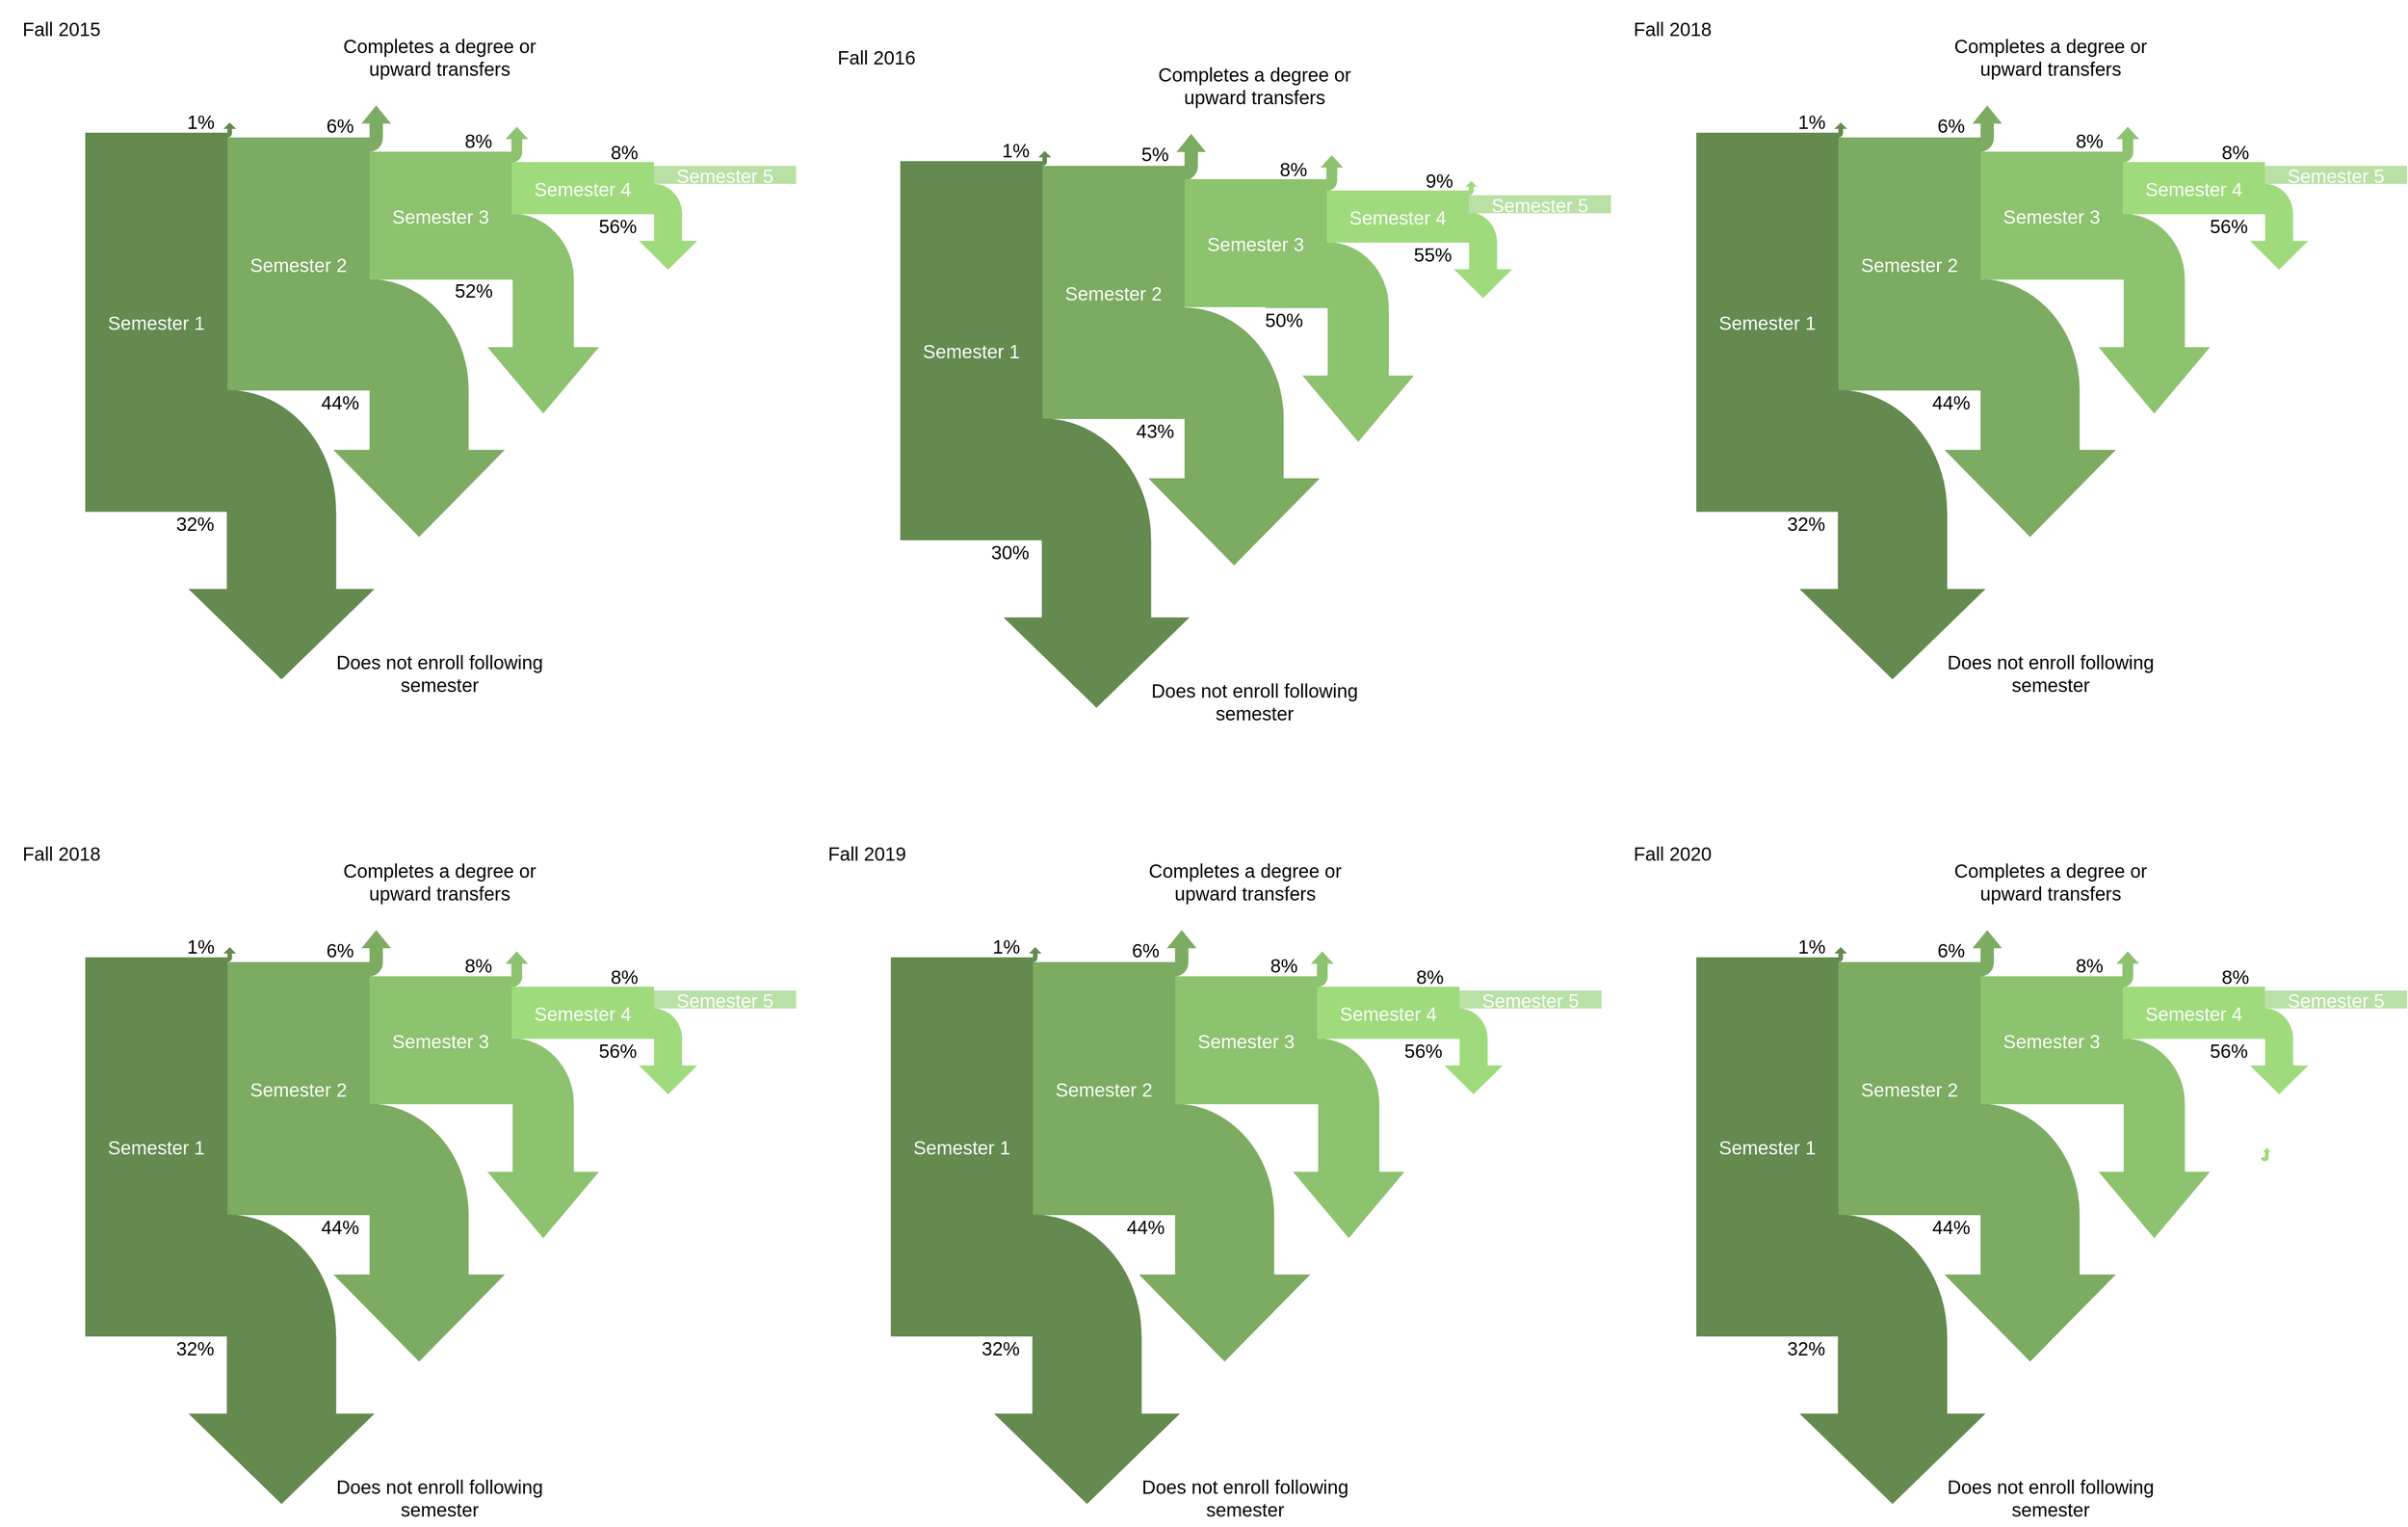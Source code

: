 <mxfile version="20.8.5" type="github">
  <diagram id="3BLNDf7WAw_VyQK-qgkP" name="Page-1">
    <mxGraphModel dx="3818" dy="2369" grid="1" gridSize="10" guides="1" tooltips="1" connect="1" arrows="1" fold="1" page="1" pageScale="1" pageWidth="850" pageHeight="1100" background="#ffffff" math="0" shadow="0">
      <root>
        <mxCell id="0" />
        <mxCell id="1" parent="0" />
        <mxCell id="eU9Ldcz-xGVGo0lGxh9K-36" value="" style="group" parent="1" vertex="1" connectable="0">
          <mxGeometry x="650" y="210" width="97" height="66" as="geometry" />
        </mxCell>
        <mxCell id="eU9Ldcz-xGVGo0lGxh9K-61" value="" style="verticalLabelPosition=bottom;verticalAlign=top;html=1;shape=mxgraph.basic.half_circle;flipV=1;rotation=-180;fillColor=#9FDB7D;strokeColor=#9FDB7D;" parent="1" vertex="1">
          <mxGeometry x="686.5" y="151.5" width="7" height="3.1" as="geometry" />
        </mxCell>
        <mxCell id="eU9Ldcz-xGVGo0lGxh9K-60" value="" style="html=1;shadow=0;dashed=0;align=center;verticalAlign=middle;shape=mxgraph.arrows2.arrow;dy=0.47;dx=3.47;direction=south;notch=0;rotation=-180;fillColor=#9FDB7D;strokeColor=#9FDB7D;" parent="1" vertex="1">
          <mxGeometry x="689.1" y="141.49" width="5.76" height="9.51" as="geometry" />
        </mxCell>
        <mxCell id="Jka_3K3yyHLLtvZlxswz-2" value="" style="group" vertex="1" connectable="0" parent="1">
          <mxGeometry x="-1700" y="-1070" width="840" height="740" as="geometry" />
        </mxCell>
        <mxCell id="eU9Ldcz-xGVGo0lGxh9K-34" value="" style="verticalLabelPosition=bottom;verticalAlign=top;html=1;shape=mxgraph.basic.half_circle;flipV=1;fillColor=#8DC26F;strokeColor=#8DC26F;" parent="Jka_3K3yyHLLtvZlxswz-2" vertex="1">
          <mxGeometry x="476" y="226" width="129" height="68.5" as="geometry" />
        </mxCell>
        <mxCell id="eU9Ldcz-xGVGo0lGxh9K-24" value="" style="verticalLabelPosition=bottom;verticalAlign=top;html=1;shape=mxgraph.basic.half_circle;flipV=1;strokeColor=#7CAB62;fillColor=#7CAB62;" parent="Jka_3K3yyHLLtvZlxswz-2" vertex="1">
          <mxGeometry x="285" y="295" width="209" height="116.5" as="geometry" />
        </mxCell>
        <mxCell id="eU9Ldcz-xGVGo0lGxh9K-101" value="&lt;font color=&quot;#000000&quot;&gt;1%&lt;/font&gt;" style="rounded=0;whiteSpace=wrap;html=1;labelBackgroundColor=none;fillStyle=solid;strokeColor=none;fontSize=20;fontColor=#FFFFFF;fillColor=none;gradientColor=none;container=0;" parent="Jka_3K3yyHLLtvZlxswz-2" vertex="1">
          <mxGeometry x="177.34" y="116.49" width="70" height="23.51" as="geometry" />
        </mxCell>
        <mxCell id="eU9Ldcz-xGVGo0lGxh9K-55" value="" style="verticalLabelPosition=bottom;verticalAlign=top;html=1;shape=mxgraph.basic.half_circle;flipV=1;rotation=-180;fillColor=#7CAB62;strokeColor=#7CAB62;" parent="Jka_3K3yyHLLtvZlxswz-2" vertex="1">
          <mxGeometry x="376.5" y="145.5" width="27" height="14" as="geometry" />
        </mxCell>
        <mxCell id="eU9Ldcz-xGVGo0lGxh9K-40" value="" style="group" parent="Jka_3K3yyHLLtvZlxswz-2" vertex="1" connectable="0">
          <mxGeometry x="658" y="193" width="65" height="87" as="geometry" />
        </mxCell>
        <mxCell id="eU9Ldcz-xGVGo0lGxh9K-38" value="" style="html=1;shadow=0;dashed=0;align=center;verticalAlign=middle;shape=mxgraph.arrows2.arrow;dy=0.52;dx=30.37;direction=south;notch=0;fillColor=#9FDB7D;strokeColor=none;" parent="eU9Ldcz-xGVGo0lGxh9K-40" vertex="1">
          <mxGeometry x="16.25" y="32" width="61.5" height="59.478" as="geometry" />
        </mxCell>
        <mxCell id="eU9Ldcz-xGVGo0lGxh9K-37" value="" style="verticalLabelPosition=bottom;verticalAlign=top;html=1;shape=mxgraph.basic.half_circle;flipV=1;fillColor=#9FDB7D;strokeColor=none;" parent="eU9Ldcz-xGVGo0lGxh9K-40" vertex="1">
          <mxGeometry x="1.992" y="1" width="59.765" height="32" as="geometry" />
        </mxCell>
        <mxCell id="eU9Ldcz-xGVGo0lGxh9K-87" value="" style="html=1;shadow=0;dashed=0;align=center;verticalAlign=middle;shape=mxgraph.arrows2.arrow;dy=0.55;dx=17.92;direction=south;notch=0;rotation=-180;fillColor=#7CAB62;strokeColor=#7CAB62;" parent="Jka_3K3yyHLLtvZlxswz-2" vertex="1">
          <mxGeometry x="382.5" y="112" width="29" height="33" as="geometry" />
        </mxCell>
        <mxCell id="eU9Ldcz-xGVGo0lGxh9K-57" value="" style="html=1;shadow=0;dashed=0;align=center;verticalAlign=middle;shape=mxgraph.arrows2.arrow;dy=0.52;dx=11.81;direction=south;notch=0;rotation=-180;fillColor=#8DC26F;strokeColor=#8DC26F;" parent="Jka_3K3yyHLLtvZlxswz-2" vertex="1">
          <mxGeometry x="534.5" y="134.49" width="21.6" height="26" as="geometry" />
        </mxCell>
        <mxCell id="eU9Ldcz-xGVGo0lGxh9K-58" value="" style="verticalLabelPosition=bottom;verticalAlign=top;html=1;shape=mxgraph.basic.half_circle;flipV=1;rotation=-180;fillColor=#8DC26F;strokeColor=#8DC26F;" parent="Jka_3K3yyHLLtvZlxswz-2" vertex="1">
          <mxGeometry x="529.5" y="160.49" width="21" height="10.51" as="geometry" />
        </mxCell>
        <mxCell id="eU9Ldcz-xGVGo0lGxh9K-93" value="&lt;font style=&quot;font-size: 20px;&quot; color=&quot;#ffffff&quot;&gt;Semester 1&lt;/font&gt;" style="rounded=0;whiteSpace=wrap;html=1;labelBackgroundColor=none;fillStyle=solid;strokeColor=none;fillColor=#648A4F;gradientColor=none;" parent="Jka_3K3yyHLLtvZlxswz-2" vertex="1">
          <mxGeometry x="90" y="140" width="150" height="400" as="geometry" />
        </mxCell>
        <mxCell id="eU9Ldcz-xGVGo0lGxh9K-51" value="" style="shape=singleArrow;direction=south;whiteSpace=wrap;html=1;arrowWidth=0.344;arrowSize=0.55;rotation=-180;fillColor=#648A4F;strokeColor=#648A4F;" parent="Jka_3K3yyHLLtvZlxswz-2" vertex="1">
          <mxGeometry x="236.9" y="130" width="11" height="10" as="geometry" />
        </mxCell>
        <mxCell id="eU9Ldcz-xGVGo0lGxh9K-94" value="&lt;font style=&quot;font-size: 20px;&quot; color=&quot;#ffffff&quot;&gt;Semester 2&lt;/font&gt;" style="rounded=0;whiteSpace=wrap;html=1;labelBackgroundColor=none;fillStyle=solid;strokeColor=none;fillColor=#7CAB62;gradientColor=none;" parent="Jka_3K3yyHLLtvZlxswz-2" vertex="1">
          <mxGeometry x="240" y="145" width="150" height="267" as="geometry" />
        </mxCell>
        <mxCell id="eU9Ldcz-xGVGo0lGxh9K-25" value="" style="html=1;shadow=0;dashed=0;align=center;verticalAlign=middle;shape=mxgraph.arrows2.arrow;dy=0.42;dx=90.63;direction=south;notch=0;strokeColor=#7CAB62;fillColor=#7CAB62;" parent="Jka_3K3yyHLLtvZlxswz-2" vertex="1">
          <mxGeometry x="353" y="412" width="178.5" height="153.78" as="geometry" />
        </mxCell>
        <mxCell id="eU9Ldcz-xGVGo0lGxh9K-96" value="&lt;font style=&quot;font-size: 20px;&quot; color=&quot;#ffffff&quot;&gt;Semester 4&lt;/font&gt;" style="rounded=0;whiteSpace=wrap;html=1;labelBackgroundColor=none;fillStyle=solid;strokeColor=none;fillColor=#9FDB7D;gradientColor=none;" parent="Jka_3K3yyHLLtvZlxswz-2" vertex="1">
          <mxGeometry x="540" y="171" width="150" height="55" as="geometry" />
        </mxCell>
        <mxCell id="eU9Ldcz-xGVGo0lGxh9K-97" value="&lt;font style=&quot;font-size: 20px;&quot; color=&quot;#ffffff&quot;&gt;Semester 5&lt;/font&gt;" style="rounded=0;whiteSpace=wrap;html=1;labelBackgroundColor=none;fillStyle=solid;strokeColor=none;fillColor=#B9E0A5;gradientColor=none;" parent="Jka_3K3yyHLLtvZlxswz-2" vertex="1">
          <mxGeometry x="690" y="175" width="150" height="19" as="geometry" />
        </mxCell>
        <mxCell id="eU9Ldcz-xGVGo0lGxh9K-99" value="&lt;font color=&quot;#000000&quot;&gt;Does not enroll following semester&lt;/font&gt;" style="rounded=0;whiteSpace=wrap;html=1;labelBackgroundColor=none;fillStyle=solid;strokeColor=none;fontSize=20;fontColor=#FFFFFF;fillColor=none;gradientColor=none;" parent="Jka_3K3yyHLLtvZlxswz-2" vertex="1">
          <mxGeometry x="346.52" y="680" width="233.74" height="60" as="geometry" />
        </mxCell>
        <mxCell id="eU9Ldcz-xGVGo0lGxh9K-100" value="&lt;font color=&quot;#000000&quot;&gt;Completes a degree or upward transfers&lt;/font&gt;" style="rounded=0;whiteSpace=wrap;html=1;labelBackgroundColor=none;fillStyle=solid;strokeColor=none;fontSize=20;fontColor=#FFFFFF;fillColor=none;gradientColor=none;" parent="Jka_3K3yyHLLtvZlxswz-2" vertex="1">
          <mxGeometry x="346.52" y="30" width="233.74" height="60" as="geometry" />
        </mxCell>
        <mxCell id="eU9Ldcz-xGVGo0lGxh9K-102" value="&lt;font color=&quot;#000000&quot;&gt;6%&lt;/font&gt;" style="rounded=0;whiteSpace=wrap;html=1;labelBackgroundColor=none;fillStyle=solid;strokeColor=none;fontSize=20;fontColor=#FFFFFF;fillColor=none;gradientColor=none;" parent="Jka_3K3yyHLLtvZlxswz-2" vertex="1">
          <mxGeometry x="324" y="120.49" width="70" height="23.51" as="geometry" />
        </mxCell>
        <mxCell id="eU9Ldcz-xGVGo0lGxh9K-103" value="&lt;font color=&quot;#000000&quot;&gt;8%&lt;/font&gt;" style="rounded=0;whiteSpace=wrap;html=1;labelBackgroundColor=none;fillStyle=solid;strokeColor=none;fontSize=20;fontColor=#FFFFFF;fillColor=none;gradientColor=none;" parent="Jka_3K3yyHLLtvZlxswz-2" vertex="1">
          <mxGeometry x="470" y="135.99" width="70" height="23.51" as="geometry" />
        </mxCell>
        <mxCell id="eU9Ldcz-xGVGo0lGxh9K-110" value="&lt;font color=&quot;#000000&quot;&gt;56%&lt;/font&gt;" style="rounded=0;whiteSpace=wrap;html=1;labelBackgroundColor=none;fillStyle=solid;strokeColor=none;fontSize=20;fontColor=#FFFFFF;fillColor=none;gradientColor=none;" parent="Jka_3K3yyHLLtvZlxswz-2" vertex="1">
          <mxGeometry x="616.5" y="226" width="70" height="23.51" as="geometry" />
        </mxCell>
        <mxCell id="fxDB6JZg9kAw3pCAnRjl-48" value="&lt;font color=&quot;#000000&quot;&gt;Fall 2015&lt;/font&gt;" style="rounded=0;whiteSpace=wrap;html=1;labelBackgroundColor=none;fillStyle=solid;strokeColor=none;fontSize=20;fontColor=#FFFFFF;fillColor=none;gradientColor=none;" parent="Jka_3K3yyHLLtvZlxswz-2" vertex="1">
          <mxGeometry width="130" height="60" as="geometry" />
        </mxCell>
        <mxCell id="eU9Ldcz-xGVGo0lGxh9K-31" value="" style="verticalLabelPosition=bottom;verticalAlign=top;html=1;shape=mxgraph.basic.half_circle;flipV=1;fillColor=#648A4F;strokeColor=#648A4F;" parent="Jka_3K3yyHLLtvZlxswz-2" vertex="1">
          <mxGeometry x="126" y="412" width="228.085" height="127" as="geometry" />
        </mxCell>
        <mxCell id="eU9Ldcz-xGVGo0lGxh9K-32" value="" style="html=1;shadow=0;dashed=0;align=center;verticalAlign=middle;shape=mxgraph.arrows2.arrow;dy=0.41;dx=94.12;direction=south;notch=0;fillColor=#648A4F;strokeColor=#648A4F;" parent="Jka_3K3yyHLLtvZlxswz-2" vertex="1">
          <mxGeometry x="200.13" y="539.7" width="193.87" height="176.3" as="geometry" />
        </mxCell>
        <mxCell id="eU9Ldcz-xGVGo0lGxh9K-107" value="&lt;font color=&quot;#000000&quot;&gt;32%&lt;/font&gt;" style="rounded=0;whiteSpace=wrap;html=1;labelBackgroundColor=none;fillStyle=solid;strokeColor=none;fontSize=20;fontColor=#FFFFFF;fillColor=none;gradientColor=none;" parent="Jka_3K3yyHLLtvZlxswz-2" vertex="1">
          <mxGeometry x="170.97" y="540.0" width="70" height="23.51" as="geometry" />
        </mxCell>
        <mxCell id="eU9Ldcz-xGVGo0lGxh9K-108" value="&lt;font color=&quot;#000000&quot;&gt;44%&lt;/font&gt;" style="rounded=0;whiteSpace=wrap;html=1;labelBackgroundColor=none;fillStyle=solid;strokeColor=none;fontSize=20;fontColor=#FFFFFF;fillColor=none;gradientColor=none;" parent="Jka_3K3yyHLLtvZlxswz-2" vertex="1">
          <mxGeometry x="324" y="412" width="70" height="23.51" as="geometry" />
        </mxCell>
        <mxCell id="eU9Ldcz-xGVGo0lGxh9K-35" value="" style="html=1;shadow=0;dashed=0;align=center;verticalAlign=middle;shape=mxgraph.arrows2.arrow;dy=0.45;dx=68.71;direction=south;notch=0;fillColor=#8DC26F;strokeColor=#8DC26F;" parent="Jka_3K3yyHLLtvZlxswz-2" vertex="1">
          <mxGeometry x="515.5" y="294.5" width="115.5" height="141" as="geometry" />
        </mxCell>
        <mxCell id="eU9Ldcz-xGVGo0lGxh9K-50" value="" style="verticalLabelPosition=bottom;verticalAlign=top;html=1;shape=mxgraph.basic.half_circle;flipV=1;rotation=-180;fillColor=#648A4F;strokeColor=#648A4F;" parent="Jka_3K3yyHLLtvZlxswz-2" vertex="1">
          <mxGeometry x="235.8" y="140.5" width="8.5" height="4.05" as="geometry" />
        </mxCell>
        <mxCell id="Jka_3K3yyHLLtvZlxswz-1" value="&lt;font color=&quot;#000000&quot;&gt;8%&lt;/font&gt;" style="rounded=0;whiteSpace=wrap;html=1;labelBackgroundColor=none;fillStyle=solid;strokeColor=none;fontSize=20;fontColor=#FFFFFF;fillColor=none;gradientColor=none;" vertex="1" parent="Jka_3K3yyHLLtvZlxswz-2">
          <mxGeometry x="624" y="147.99" width="70" height="23.51" as="geometry" />
        </mxCell>
        <mxCell id="Jka_3K3yyHLLtvZlxswz-39" value="" style="group" vertex="1" connectable="0" parent="Jka_3K3yyHLLtvZlxswz-2">
          <mxGeometry x="390" y="160" width="150" height="158.01" as="geometry" />
        </mxCell>
        <mxCell id="eU9Ldcz-xGVGo0lGxh9K-95" value="&lt;font style=&quot;font-size: 20px;&quot; color=&quot;#ffffff&quot;&gt;Semester 3&lt;/font&gt;" style="rounded=0;whiteSpace=wrap;html=1;labelBackgroundColor=none;fillStyle=solid;strokeColor=none;fillColor=#8DC26F;gradientColor=none;" parent="Jka_3K3yyHLLtvZlxswz-39" vertex="1">
          <mxGeometry width="150" height="135" as="geometry" />
        </mxCell>
        <mxCell id="eU9Ldcz-xGVGo0lGxh9K-109" value="&lt;font color=&quot;#000000&quot;&gt;52%&lt;/font&gt;" style="rounded=0;whiteSpace=wrap;html=1;labelBackgroundColor=none;fillStyle=solid;strokeColor=none;fontSize=20;fontColor=#FFFFFF;fillColor=none;gradientColor=none;" parent="Jka_3K3yyHLLtvZlxswz-39" vertex="1">
          <mxGeometry x="74.5" y="134.5" width="70" height="23.51" as="geometry" />
        </mxCell>
        <mxCell id="Jka_3K3yyHLLtvZlxswz-3" value="" style="group" vertex="1" connectable="0" parent="1">
          <mxGeometry x="-840" y="-1040" width="840" height="740" as="geometry" />
        </mxCell>
        <mxCell id="Jka_3K3yyHLLtvZlxswz-4" value="" style="verticalLabelPosition=bottom;verticalAlign=top;html=1;shape=mxgraph.basic.half_circle;flipV=1;fillColor=#8DC26F;strokeColor=#8DC26F;" vertex="1" parent="Jka_3K3yyHLLtvZlxswz-3">
          <mxGeometry x="476" y="226" width="129" height="68.5" as="geometry" />
        </mxCell>
        <mxCell id="Jka_3K3yyHLLtvZlxswz-5" value="" style="verticalLabelPosition=bottom;verticalAlign=top;html=1;shape=mxgraph.basic.half_circle;flipV=1;strokeColor=#7CAB62;fillColor=#7CAB62;" vertex="1" parent="Jka_3K3yyHLLtvZlxswz-3">
          <mxGeometry x="285" y="295" width="209" height="116.5" as="geometry" />
        </mxCell>
        <mxCell id="Jka_3K3yyHLLtvZlxswz-6" value="&lt;font color=&quot;#000000&quot;&gt;1%&lt;/font&gt;" style="rounded=0;whiteSpace=wrap;html=1;labelBackgroundColor=none;fillStyle=solid;strokeColor=none;fontSize=20;fontColor=#FFFFFF;fillColor=none;gradientColor=none;container=0;" vertex="1" parent="Jka_3K3yyHLLtvZlxswz-3">
          <mxGeometry x="177.34" y="116.49" width="70" height="23.51" as="geometry" />
        </mxCell>
        <mxCell id="Jka_3K3yyHLLtvZlxswz-7" value="" style="verticalLabelPosition=bottom;verticalAlign=top;html=1;shape=mxgraph.basic.half_circle;flipV=1;rotation=-180;fillColor=#7CAB62;strokeColor=#7CAB62;" vertex="1" parent="Jka_3K3yyHLLtvZlxswz-3">
          <mxGeometry x="376.5" y="145.5" width="27" height="14" as="geometry" />
        </mxCell>
        <mxCell id="Jka_3K3yyHLLtvZlxswz-8" value="" style="group" vertex="1" connectable="0" parent="Jka_3K3yyHLLtvZlxswz-3">
          <mxGeometry x="658" y="193" width="65" height="87" as="geometry" />
        </mxCell>
        <mxCell id="Jka_3K3yyHLLtvZlxswz-9" value="" style="html=1;shadow=0;dashed=0;align=center;verticalAlign=middle;shape=mxgraph.arrows2.arrow;dy=0.52;dx=30.37;direction=south;notch=0;fillColor=#9FDB7D;strokeColor=none;" vertex="1" parent="Jka_3K3yyHLLtvZlxswz-8">
          <mxGeometry x="16.25" y="32" width="61.5" height="59.478" as="geometry" />
        </mxCell>
        <mxCell id="Jka_3K3yyHLLtvZlxswz-10" value="" style="verticalLabelPosition=bottom;verticalAlign=top;html=1;shape=mxgraph.basic.half_circle;flipV=1;fillColor=#9FDB7D;strokeColor=none;" vertex="1" parent="Jka_3K3yyHLLtvZlxswz-8">
          <mxGeometry x="1.992" y="1" width="59.765" height="32" as="geometry" />
        </mxCell>
        <mxCell id="Jka_3K3yyHLLtvZlxswz-11" value="" style="html=1;shadow=0;dashed=0;align=center;verticalAlign=middle;shape=mxgraph.arrows2.arrow;dy=0.55;dx=17.92;direction=south;notch=0;rotation=-180;fillColor=#7CAB62;strokeColor=#7CAB62;" vertex="1" parent="Jka_3K3yyHLLtvZlxswz-3">
          <mxGeometry x="382.5" y="112" width="29" height="33" as="geometry" />
        </mxCell>
        <mxCell id="Jka_3K3yyHLLtvZlxswz-12" value="" style="html=1;shadow=0;dashed=0;align=center;verticalAlign=middle;shape=mxgraph.arrows2.arrow;dy=0.52;dx=11.81;direction=south;notch=0;rotation=-180;fillColor=#8DC26F;strokeColor=#8DC26F;" vertex="1" parent="Jka_3K3yyHLLtvZlxswz-3">
          <mxGeometry x="534.5" y="134.49" width="21.6" height="26" as="geometry" />
        </mxCell>
        <mxCell id="Jka_3K3yyHLLtvZlxswz-13" value="" style="verticalLabelPosition=bottom;verticalAlign=top;html=1;shape=mxgraph.basic.half_circle;flipV=1;rotation=-180;fillColor=#8DC26F;strokeColor=#8DC26F;" vertex="1" parent="Jka_3K3yyHLLtvZlxswz-3">
          <mxGeometry x="529.5" y="160.49" width="21" height="10.51" as="geometry" />
        </mxCell>
        <mxCell id="Jka_3K3yyHLLtvZlxswz-14" value="&lt;font style=&quot;font-size: 20px;&quot; color=&quot;#ffffff&quot;&gt;Semester 1&lt;/font&gt;" style="rounded=0;whiteSpace=wrap;html=1;labelBackgroundColor=none;fillStyle=solid;strokeColor=none;fillColor=#648A4F;gradientColor=none;" vertex="1" parent="Jka_3K3yyHLLtvZlxswz-3">
          <mxGeometry x="90" y="140" width="150" height="400" as="geometry" />
        </mxCell>
        <mxCell id="Jka_3K3yyHLLtvZlxswz-15" value="" style="shape=singleArrow;direction=south;whiteSpace=wrap;html=1;arrowWidth=0.344;arrowSize=0.55;rotation=-180;fillColor=#648A4F;strokeColor=#648A4F;" vertex="1" parent="Jka_3K3yyHLLtvZlxswz-3">
          <mxGeometry x="236.9" y="130" width="11" height="10" as="geometry" />
        </mxCell>
        <mxCell id="Jka_3K3yyHLLtvZlxswz-16" value="&lt;font style=&quot;font-size: 20px;&quot; color=&quot;#ffffff&quot;&gt;Semester 2&lt;/font&gt;" style="rounded=0;whiteSpace=wrap;html=1;labelBackgroundColor=none;fillStyle=solid;strokeColor=none;fillColor=#7CAB62;gradientColor=none;" vertex="1" parent="Jka_3K3yyHLLtvZlxswz-3">
          <mxGeometry x="240" y="145" width="150" height="267" as="geometry" />
        </mxCell>
        <mxCell id="Jka_3K3yyHLLtvZlxswz-17" value="&lt;font style=&quot;font-size: 20px;&quot; color=&quot;#ffffff&quot;&gt;Semester 3&lt;/font&gt;" style="rounded=0;whiteSpace=wrap;html=1;labelBackgroundColor=none;fillStyle=solid;strokeColor=none;fillColor=#8DC26F;gradientColor=none;" vertex="1" parent="Jka_3K3yyHLLtvZlxswz-3">
          <mxGeometry x="390" y="159" width="150" height="135" as="geometry" />
        </mxCell>
        <mxCell id="Jka_3K3yyHLLtvZlxswz-18" value="" style="html=1;shadow=0;dashed=0;align=center;verticalAlign=middle;shape=mxgraph.arrows2.arrow;dy=0.42;dx=90.63;direction=south;notch=0;strokeColor=#7CAB62;fillColor=#7CAB62;" vertex="1" parent="Jka_3K3yyHLLtvZlxswz-3">
          <mxGeometry x="353" y="412" width="178.5" height="153.78" as="geometry" />
        </mxCell>
        <mxCell id="Jka_3K3yyHLLtvZlxswz-19" value="&lt;font style=&quot;font-size: 20px;&quot; color=&quot;#ffffff&quot;&gt;Semester 4&lt;/font&gt;" style="rounded=0;whiteSpace=wrap;html=1;labelBackgroundColor=none;fillStyle=solid;strokeColor=none;fillColor=#9FDB7D;gradientColor=none;" vertex="1" parent="Jka_3K3yyHLLtvZlxswz-3">
          <mxGeometry x="540" y="171" width="150" height="55" as="geometry" />
        </mxCell>
        <mxCell id="Jka_3K3yyHLLtvZlxswz-20" value="&lt;font style=&quot;font-size: 20px;&quot; color=&quot;#ffffff&quot;&gt;Semester 5&lt;/font&gt;" style="rounded=0;whiteSpace=wrap;html=1;labelBackgroundColor=none;fillStyle=solid;strokeColor=none;fillColor=#B9E0A5;gradientColor=none;" vertex="1" parent="Jka_3K3yyHLLtvZlxswz-3">
          <mxGeometry x="690" y="176" width="150" height="19" as="geometry" />
        </mxCell>
        <mxCell id="Jka_3K3yyHLLtvZlxswz-21" value="&lt;font color=&quot;#000000&quot;&gt;Does not enroll following semester&lt;/font&gt;" style="rounded=0;whiteSpace=wrap;html=1;labelBackgroundColor=none;fillStyle=solid;strokeColor=none;fontSize=20;fontColor=#FFFFFF;fillColor=none;gradientColor=none;" vertex="1" parent="Jka_3K3yyHLLtvZlxswz-3">
          <mxGeometry x="346.52" y="680" width="233.74" height="60" as="geometry" />
        </mxCell>
        <mxCell id="Jka_3K3yyHLLtvZlxswz-22" value="&lt;font color=&quot;#000000&quot;&gt;Completes a degree or upward transfers&lt;/font&gt;" style="rounded=0;whiteSpace=wrap;html=1;labelBackgroundColor=none;fillStyle=solid;strokeColor=none;fontSize=20;fontColor=#FFFFFF;fillColor=none;gradientColor=none;" vertex="1" parent="Jka_3K3yyHLLtvZlxswz-3">
          <mxGeometry x="346.52" y="30" width="233.74" height="60" as="geometry" />
        </mxCell>
        <mxCell id="Jka_3K3yyHLLtvZlxswz-23" value="&lt;font color=&quot;#000000&quot;&gt;5%&lt;/font&gt;" style="rounded=0;whiteSpace=wrap;html=1;labelBackgroundColor=none;fillStyle=solid;strokeColor=none;fontSize=20;fontColor=#FFFFFF;fillColor=none;gradientColor=none;" vertex="1" parent="Jka_3K3yyHLLtvZlxswz-3">
          <mxGeometry x="324" y="120.49" width="70" height="23.51" as="geometry" />
        </mxCell>
        <mxCell id="Jka_3K3yyHLLtvZlxswz-24" value="&lt;font color=&quot;#000000&quot;&gt;8%&lt;/font&gt;" style="rounded=0;whiteSpace=wrap;html=1;labelBackgroundColor=none;fillStyle=solid;strokeColor=none;fontSize=20;fontColor=#FFFFFF;fillColor=none;gradientColor=none;" vertex="1" parent="Jka_3K3yyHLLtvZlxswz-3">
          <mxGeometry x="470" y="135.99" width="70" height="23.51" as="geometry" />
        </mxCell>
        <mxCell id="Jka_3K3yyHLLtvZlxswz-25" value="&lt;font color=&quot;#000000&quot;&gt;55%&lt;/font&gt;" style="rounded=0;whiteSpace=wrap;html=1;labelBackgroundColor=none;fillStyle=solid;strokeColor=none;fontSize=20;fontColor=#FFFFFF;fillColor=none;gradientColor=none;" vertex="1" parent="Jka_3K3yyHLLtvZlxswz-3">
          <mxGeometry x="616.5" y="226" width="70" height="23.51" as="geometry" />
        </mxCell>
        <mxCell id="Jka_3K3yyHLLtvZlxswz-26" value="&lt;font color=&quot;#000000&quot;&gt;Fall 2016&lt;/font&gt;" style="rounded=0;whiteSpace=wrap;html=1;labelBackgroundColor=none;fillStyle=solid;strokeColor=none;fontSize=20;fontColor=#FFFFFF;fillColor=none;gradientColor=none;" vertex="1" parent="Jka_3K3yyHLLtvZlxswz-3">
          <mxGeometry width="130" height="60" as="geometry" />
        </mxCell>
        <mxCell id="Jka_3K3yyHLLtvZlxswz-27" value="" style="verticalLabelPosition=bottom;verticalAlign=top;html=1;shape=mxgraph.basic.half_circle;flipV=1;fillColor=#648A4F;strokeColor=#648A4F;" vertex="1" parent="Jka_3K3yyHLLtvZlxswz-3">
          <mxGeometry x="126" y="412" width="228.085" height="127" as="geometry" />
        </mxCell>
        <mxCell id="Jka_3K3yyHLLtvZlxswz-28" value="" style="html=1;shadow=0;dashed=0;align=center;verticalAlign=middle;shape=mxgraph.arrows2.arrow;dy=0.41;dx=94.12;direction=south;notch=0;fillColor=#648A4F;strokeColor=#648A4F;" vertex="1" parent="Jka_3K3yyHLLtvZlxswz-3">
          <mxGeometry x="200.13" y="539.7" width="193.87" height="176.3" as="geometry" />
        </mxCell>
        <mxCell id="Jka_3K3yyHLLtvZlxswz-29" value="&lt;font color=&quot;#000000&quot;&gt;30%&lt;/font&gt;" style="rounded=0;whiteSpace=wrap;html=1;labelBackgroundColor=none;fillStyle=solid;strokeColor=none;fontSize=20;fontColor=#FFFFFF;fillColor=none;gradientColor=none;" vertex="1" parent="Jka_3K3yyHLLtvZlxswz-3">
          <mxGeometry x="170.97" y="540.0" width="70" height="23.51" as="geometry" />
        </mxCell>
        <mxCell id="Jka_3K3yyHLLtvZlxswz-30" value="&lt;font color=&quot;#000000&quot;&gt;43%&lt;/font&gt;" style="rounded=0;whiteSpace=wrap;html=1;labelBackgroundColor=none;fillStyle=solid;strokeColor=none;fontSize=20;fontColor=#FFFFFF;fillColor=none;gradientColor=none;" vertex="1" parent="Jka_3K3yyHLLtvZlxswz-3">
          <mxGeometry x="324" y="412" width="70" height="23.51" as="geometry" />
        </mxCell>
        <mxCell id="Jka_3K3yyHLLtvZlxswz-31" value="" style="html=1;shadow=0;dashed=0;align=center;verticalAlign=middle;shape=mxgraph.arrows2.arrow;dy=0.45;dx=68.71;direction=south;notch=0;fillColor=#8DC26F;strokeColor=#8DC26F;" vertex="1" parent="Jka_3K3yyHLLtvZlxswz-3">
          <mxGeometry x="515.5" y="294.5" width="115.5" height="141" as="geometry" />
        </mxCell>
        <mxCell id="Jka_3K3yyHLLtvZlxswz-32" value="" style="verticalLabelPosition=bottom;verticalAlign=top;html=1;shape=mxgraph.basic.half_circle;flipV=1;rotation=-180;fillColor=#648A4F;strokeColor=#648A4F;" vertex="1" parent="Jka_3K3yyHLLtvZlxswz-3">
          <mxGeometry x="235.8" y="140.5" width="8.5" height="4.05" as="geometry" />
        </mxCell>
        <mxCell id="Jka_3K3yyHLLtvZlxswz-33" value="&lt;font color=&quot;#000000&quot;&gt;9%&lt;/font&gt;" style="rounded=0;whiteSpace=wrap;html=1;labelBackgroundColor=none;fillStyle=solid;strokeColor=none;fontSize=20;fontColor=#FFFFFF;fillColor=none;gradientColor=none;" vertex="1" parent="Jka_3K3yyHLLtvZlxswz-3">
          <mxGeometry x="624" y="147.99" width="70" height="23.51" as="geometry" />
        </mxCell>
        <mxCell id="Jka_3K3yyHLLtvZlxswz-164" value="&lt;font color=&quot;#000000&quot;&gt;50%&lt;/font&gt;" style="rounded=0;whiteSpace=wrap;html=1;labelBackgroundColor=none;fillStyle=solid;strokeColor=none;fontSize=20;fontColor=#FFFFFF;fillColor=none;gradientColor=none;" vertex="1" parent="Jka_3K3yyHLLtvZlxswz-3">
          <mxGeometry x="459.5" y="295" width="70" height="23.51" as="geometry" />
        </mxCell>
        <mxCell id="Jka_3K3yyHLLtvZlxswz-166" value="" style="html=1;shadow=0;dashed=0;align=center;verticalAlign=middle;shape=mxgraph.arrows2.arrow;dy=0.56;dx=5.17;direction=south;notch=0;rotation=-180;fillColor=#9FDB7D;strokeColor=#9FDB7D;" vertex="1" parent="Jka_3K3yyHLLtvZlxswz-3">
          <mxGeometry x="687.7" y="161.5" width="9.6" height="9.5" as="geometry" />
        </mxCell>
        <mxCell id="Jka_3K3yyHLLtvZlxswz-167" value="" style="verticalLabelPosition=bottom;verticalAlign=top;html=1;shape=mxgraph.basic.half_circle;flipV=1;rotation=-180;fillColor=#9FDB7D;strokeColor=#9FDB7D;" vertex="1" parent="Jka_3K3yyHLLtvZlxswz-3">
          <mxGeometry x="685.6" y="171.5" width="9" height="4" as="geometry" />
        </mxCell>
        <mxCell id="Jka_3K3yyHLLtvZlxswz-40" value="" style="group" vertex="1" connectable="0" parent="1">
          <mxGeometry y="-1070" width="840" height="740" as="geometry" />
        </mxCell>
        <mxCell id="Jka_3K3yyHLLtvZlxswz-41" value="" style="verticalLabelPosition=bottom;verticalAlign=top;html=1;shape=mxgraph.basic.half_circle;flipV=1;fillColor=#8DC26F;strokeColor=#8DC26F;" vertex="1" parent="Jka_3K3yyHLLtvZlxswz-40">
          <mxGeometry x="476" y="226" width="129" height="68.5" as="geometry" />
        </mxCell>
        <mxCell id="Jka_3K3yyHLLtvZlxswz-42" value="" style="verticalLabelPosition=bottom;verticalAlign=top;html=1;shape=mxgraph.basic.half_circle;flipV=1;strokeColor=#7CAB62;fillColor=#7CAB62;" vertex="1" parent="Jka_3K3yyHLLtvZlxswz-40">
          <mxGeometry x="285" y="295" width="209" height="116.5" as="geometry" />
        </mxCell>
        <mxCell id="Jka_3K3yyHLLtvZlxswz-43" value="&lt;font color=&quot;#000000&quot;&gt;1%&lt;/font&gt;" style="rounded=0;whiteSpace=wrap;html=1;labelBackgroundColor=none;fillStyle=solid;strokeColor=none;fontSize=20;fontColor=#FFFFFF;fillColor=none;gradientColor=none;container=0;" vertex="1" parent="Jka_3K3yyHLLtvZlxswz-40">
          <mxGeometry x="177.34" y="116.49" width="70" height="23.51" as="geometry" />
        </mxCell>
        <mxCell id="Jka_3K3yyHLLtvZlxswz-44" value="" style="verticalLabelPosition=bottom;verticalAlign=top;html=1;shape=mxgraph.basic.half_circle;flipV=1;rotation=-180;fillColor=#7CAB62;strokeColor=#7CAB62;" vertex="1" parent="Jka_3K3yyHLLtvZlxswz-40">
          <mxGeometry x="376.5" y="145.5" width="27" height="14" as="geometry" />
        </mxCell>
        <mxCell id="Jka_3K3yyHLLtvZlxswz-45" value="" style="group" vertex="1" connectable="0" parent="Jka_3K3yyHLLtvZlxswz-40">
          <mxGeometry x="658" y="193" width="65" height="87" as="geometry" />
        </mxCell>
        <mxCell id="Jka_3K3yyHLLtvZlxswz-46" value="" style="html=1;shadow=0;dashed=0;align=center;verticalAlign=middle;shape=mxgraph.arrows2.arrow;dy=0.52;dx=30.37;direction=south;notch=0;fillColor=#9FDB7D;strokeColor=none;" vertex="1" parent="Jka_3K3yyHLLtvZlxswz-45">
          <mxGeometry x="16.25" y="32" width="61.5" height="59.478" as="geometry" />
        </mxCell>
        <mxCell id="Jka_3K3yyHLLtvZlxswz-47" value="" style="verticalLabelPosition=bottom;verticalAlign=top;html=1;shape=mxgraph.basic.half_circle;flipV=1;fillColor=#9FDB7D;strokeColor=none;" vertex="1" parent="Jka_3K3yyHLLtvZlxswz-45">
          <mxGeometry x="1.992" y="1" width="59.765" height="32" as="geometry" />
        </mxCell>
        <mxCell id="Jka_3K3yyHLLtvZlxswz-48" value="" style="html=1;shadow=0;dashed=0;align=center;verticalAlign=middle;shape=mxgraph.arrows2.arrow;dy=0.55;dx=17.92;direction=south;notch=0;rotation=-180;fillColor=#7CAB62;strokeColor=#7CAB62;" vertex="1" parent="Jka_3K3yyHLLtvZlxswz-40">
          <mxGeometry x="382.5" y="112" width="29" height="33" as="geometry" />
        </mxCell>
        <mxCell id="Jka_3K3yyHLLtvZlxswz-49" value="" style="html=1;shadow=0;dashed=0;align=center;verticalAlign=middle;shape=mxgraph.arrows2.arrow;dy=0.52;dx=11.81;direction=south;notch=0;rotation=-180;fillColor=#8DC26F;strokeColor=#8DC26F;" vertex="1" parent="Jka_3K3yyHLLtvZlxswz-40">
          <mxGeometry x="534.5" y="134.49" width="21.6" height="26" as="geometry" />
        </mxCell>
        <mxCell id="Jka_3K3yyHLLtvZlxswz-50" value="" style="verticalLabelPosition=bottom;verticalAlign=top;html=1;shape=mxgraph.basic.half_circle;flipV=1;rotation=-180;fillColor=#8DC26F;strokeColor=#8DC26F;" vertex="1" parent="Jka_3K3yyHLLtvZlxswz-40">
          <mxGeometry x="529.5" y="160.49" width="21" height="10.51" as="geometry" />
        </mxCell>
        <mxCell id="Jka_3K3yyHLLtvZlxswz-51" value="&lt;font style=&quot;font-size: 20px;&quot; color=&quot;#ffffff&quot;&gt;Semester 1&lt;/font&gt;" style="rounded=0;whiteSpace=wrap;html=1;labelBackgroundColor=none;fillStyle=solid;strokeColor=none;fillColor=#648A4F;gradientColor=none;" vertex="1" parent="Jka_3K3yyHLLtvZlxswz-40">
          <mxGeometry x="90" y="140" width="150" height="400" as="geometry" />
        </mxCell>
        <mxCell id="Jka_3K3yyHLLtvZlxswz-52" value="" style="shape=singleArrow;direction=south;whiteSpace=wrap;html=1;arrowWidth=0.344;arrowSize=0.55;rotation=-180;fillColor=#648A4F;strokeColor=#648A4F;" vertex="1" parent="Jka_3K3yyHLLtvZlxswz-40">
          <mxGeometry x="236.9" y="130" width="11" height="10" as="geometry" />
        </mxCell>
        <mxCell id="Jka_3K3yyHLLtvZlxswz-53" value="&lt;font style=&quot;font-size: 20px;&quot; color=&quot;#ffffff&quot;&gt;Semester 2&lt;/font&gt;" style="rounded=0;whiteSpace=wrap;html=1;labelBackgroundColor=none;fillStyle=solid;strokeColor=none;fillColor=#7CAB62;gradientColor=none;" vertex="1" parent="Jka_3K3yyHLLtvZlxswz-40">
          <mxGeometry x="240" y="145" width="150" height="267" as="geometry" />
        </mxCell>
        <mxCell id="Jka_3K3yyHLLtvZlxswz-54" value="&lt;font style=&quot;font-size: 20px;&quot; color=&quot;#ffffff&quot;&gt;Semester 3&lt;/font&gt;" style="rounded=0;whiteSpace=wrap;html=1;labelBackgroundColor=none;fillStyle=solid;strokeColor=none;fillColor=#8DC26F;gradientColor=none;" vertex="1" parent="Jka_3K3yyHLLtvZlxswz-40">
          <mxGeometry x="390" y="160" width="150" height="135" as="geometry" />
        </mxCell>
        <mxCell id="Jka_3K3yyHLLtvZlxswz-55" value="" style="html=1;shadow=0;dashed=0;align=center;verticalAlign=middle;shape=mxgraph.arrows2.arrow;dy=0.42;dx=90.63;direction=south;notch=0;strokeColor=#7CAB62;fillColor=#7CAB62;" vertex="1" parent="Jka_3K3yyHLLtvZlxswz-40">
          <mxGeometry x="353" y="412" width="178.5" height="153.78" as="geometry" />
        </mxCell>
        <mxCell id="Jka_3K3yyHLLtvZlxswz-56" value="&lt;font style=&quot;font-size: 20px;&quot; color=&quot;#ffffff&quot;&gt;Semester 4&lt;/font&gt;" style="rounded=0;whiteSpace=wrap;html=1;labelBackgroundColor=none;fillStyle=solid;strokeColor=none;fillColor=#9FDB7D;gradientColor=none;" vertex="1" parent="Jka_3K3yyHLLtvZlxswz-40">
          <mxGeometry x="540" y="171" width="150" height="55" as="geometry" />
        </mxCell>
        <mxCell id="Jka_3K3yyHLLtvZlxswz-57" value="&lt;font style=&quot;font-size: 20px;&quot; color=&quot;#ffffff&quot;&gt;Semester 5&lt;/font&gt;" style="rounded=0;whiteSpace=wrap;html=1;labelBackgroundColor=none;fillStyle=solid;strokeColor=none;fillColor=#B9E0A5;gradientColor=none;" vertex="1" parent="Jka_3K3yyHLLtvZlxswz-40">
          <mxGeometry x="690" y="175" width="150" height="19" as="geometry" />
        </mxCell>
        <mxCell id="Jka_3K3yyHLLtvZlxswz-58" value="&lt;font color=&quot;#000000&quot;&gt;Does not enroll following semester&lt;/font&gt;" style="rounded=0;whiteSpace=wrap;html=1;labelBackgroundColor=none;fillStyle=solid;strokeColor=none;fontSize=20;fontColor=#FFFFFF;fillColor=none;gradientColor=none;" vertex="1" parent="Jka_3K3yyHLLtvZlxswz-40">
          <mxGeometry x="346.52" y="680" width="233.74" height="60" as="geometry" />
        </mxCell>
        <mxCell id="Jka_3K3yyHLLtvZlxswz-59" value="&lt;font color=&quot;#000000&quot;&gt;Completes a degree or upward transfers&lt;/font&gt;" style="rounded=0;whiteSpace=wrap;html=1;labelBackgroundColor=none;fillStyle=solid;strokeColor=none;fontSize=20;fontColor=#FFFFFF;fillColor=none;gradientColor=none;" vertex="1" parent="Jka_3K3yyHLLtvZlxswz-40">
          <mxGeometry x="346.52" y="30" width="233.74" height="60" as="geometry" />
        </mxCell>
        <mxCell id="Jka_3K3yyHLLtvZlxswz-60" value="&lt;font color=&quot;#000000&quot;&gt;6%&lt;/font&gt;" style="rounded=0;whiteSpace=wrap;html=1;labelBackgroundColor=none;fillStyle=solid;strokeColor=none;fontSize=20;fontColor=#FFFFFF;fillColor=none;gradientColor=none;" vertex="1" parent="Jka_3K3yyHLLtvZlxswz-40">
          <mxGeometry x="324" y="120.49" width="70" height="23.51" as="geometry" />
        </mxCell>
        <mxCell id="Jka_3K3yyHLLtvZlxswz-61" value="&lt;font color=&quot;#000000&quot;&gt;8%&lt;/font&gt;" style="rounded=0;whiteSpace=wrap;html=1;labelBackgroundColor=none;fillStyle=solid;strokeColor=none;fontSize=20;fontColor=#FFFFFF;fillColor=none;gradientColor=none;" vertex="1" parent="Jka_3K3yyHLLtvZlxswz-40">
          <mxGeometry x="470" y="135.99" width="70" height="23.51" as="geometry" />
        </mxCell>
        <mxCell id="Jka_3K3yyHLLtvZlxswz-62" value="&lt;font color=&quot;#000000&quot;&gt;56%&lt;/font&gt;" style="rounded=0;whiteSpace=wrap;html=1;labelBackgroundColor=none;fillStyle=solid;strokeColor=none;fontSize=20;fontColor=#FFFFFF;fillColor=none;gradientColor=none;" vertex="1" parent="Jka_3K3yyHLLtvZlxswz-40">
          <mxGeometry x="616.5" y="226" width="70" height="23.51" as="geometry" />
        </mxCell>
        <mxCell id="Jka_3K3yyHLLtvZlxswz-63" value="&lt;font color=&quot;#000000&quot;&gt;Fall 2018&lt;/font&gt;" style="rounded=0;whiteSpace=wrap;html=1;labelBackgroundColor=none;fillStyle=solid;strokeColor=none;fontSize=20;fontColor=#FFFFFF;fillColor=none;gradientColor=none;" vertex="1" parent="Jka_3K3yyHLLtvZlxswz-40">
          <mxGeometry width="130" height="60" as="geometry" />
        </mxCell>
        <mxCell id="Jka_3K3yyHLLtvZlxswz-64" value="" style="verticalLabelPosition=bottom;verticalAlign=top;html=1;shape=mxgraph.basic.half_circle;flipV=1;fillColor=#648A4F;strokeColor=#648A4F;" vertex="1" parent="Jka_3K3yyHLLtvZlxswz-40">
          <mxGeometry x="126" y="412" width="228.085" height="127" as="geometry" />
        </mxCell>
        <mxCell id="Jka_3K3yyHLLtvZlxswz-65" value="" style="html=1;shadow=0;dashed=0;align=center;verticalAlign=middle;shape=mxgraph.arrows2.arrow;dy=0.41;dx=94.12;direction=south;notch=0;fillColor=#648A4F;strokeColor=#648A4F;" vertex="1" parent="Jka_3K3yyHLLtvZlxswz-40">
          <mxGeometry x="200.13" y="539.7" width="193.87" height="176.3" as="geometry" />
        </mxCell>
        <mxCell id="Jka_3K3yyHLLtvZlxswz-66" value="&lt;font color=&quot;#000000&quot;&gt;32%&lt;/font&gt;" style="rounded=0;whiteSpace=wrap;html=1;labelBackgroundColor=none;fillStyle=solid;strokeColor=none;fontSize=20;fontColor=#FFFFFF;fillColor=none;gradientColor=none;" vertex="1" parent="Jka_3K3yyHLLtvZlxswz-40">
          <mxGeometry x="170.97" y="540.0" width="70" height="23.51" as="geometry" />
        </mxCell>
        <mxCell id="Jka_3K3yyHLLtvZlxswz-67" value="&lt;font color=&quot;#000000&quot;&gt;44%&lt;/font&gt;" style="rounded=0;whiteSpace=wrap;html=1;labelBackgroundColor=none;fillStyle=solid;strokeColor=none;fontSize=20;fontColor=#FFFFFF;fillColor=none;gradientColor=none;" vertex="1" parent="Jka_3K3yyHLLtvZlxswz-40">
          <mxGeometry x="324" y="412" width="70" height="23.51" as="geometry" />
        </mxCell>
        <mxCell id="Jka_3K3yyHLLtvZlxswz-68" value="" style="html=1;shadow=0;dashed=0;align=center;verticalAlign=middle;shape=mxgraph.arrows2.arrow;dy=0.45;dx=68.71;direction=south;notch=0;fillColor=#8DC26F;strokeColor=#8DC26F;" vertex="1" parent="Jka_3K3yyHLLtvZlxswz-40">
          <mxGeometry x="515.5" y="294.5" width="115.5" height="141" as="geometry" />
        </mxCell>
        <mxCell id="Jka_3K3yyHLLtvZlxswz-69" value="" style="verticalLabelPosition=bottom;verticalAlign=top;html=1;shape=mxgraph.basic.half_circle;flipV=1;rotation=-180;fillColor=#648A4F;strokeColor=#648A4F;" vertex="1" parent="Jka_3K3yyHLLtvZlxswz-40">
          <mxGeometry x="235.8" y="140.5" width="8.5" height="4.05" as="geometry" />
        </mxCell>
        <mxCell id="Jka_3K3yyHLLtvZlxswz-70" value="&lt;font color=&quot;#000000&quot;&gt;8%&lt;/font&gt;" style="rounded=0;whiteSpace=wrap;html=1;labelBackgroundColor=none;fillStyle=solid;strokeColor=none;fontSize=20;fontColor=#FFFFFF;fillColor=none;gradientColor=none;" vertex="1" parent="Jka_3K3yyHLLtvZlxswz-40">
          <mxGeometry x="624" y="147.99" width="70" height="23.51" as="geometry" />
        </mxCell>
        <mxCell id="Jka_3K3yyHLLtvZlxswz-71" value="" style="group" vertex="1" connectable="0" parent="1">
          <mxGeometry x="-1700" y="-200" width="840" height="740" as="geometry" />
        </mxCell>
        <mxCell id="Jka_3K3yyHLLtvZlxswz-72" value="" style="verticalLabelPosition=bottom;verticalAlign=top;html=1;shape=mxgraph.basic.half_circle;flipV=1;fillColor=#8DC26F;strokeColor=#8DC26F;" vertex="1" parent="Jka_3K3yyHLLtvZlxswz-71">
          <mxGeometry x="476" y="226" width="129" height="68.5" as="geometry" />
        </mxCell>
        <mxCell id="Jka_3K3yyHLLtvZlxswz-73" value="" style="verticalLabelPosition=bottom;verticalAlign=top;html=1;shape=mxgraph.basic.half_circle;flipV=1;strokeColor=#7CAB62;fillColor=#7CAB62;" vertex="1" parent="Jka_3K3yyHLLtvZlxswz-71">
          <mxGeometry x="285" y="295" width="209" height="116.5" as="geometry" />
        </mxCell>
        <mxCell id="Jka_3K3yyHLLtvZlxswz-74" value="&lt;font color=&quot;#000000&quot;&gt;1%&lt;/font&gt;" style="rounded=0;whiteSpace=wrap;html=1;labelBackgroundColor=none;fillStyle=solid;strokeColor=none;fontSize=20;fontColor=#FFFFFF;fillColor=none;gradientColor=none;container=0;" vertex="1" parent="Jka_3K3yyHLLtvZlxswz-71">
          <mxGeometry x="177.34" y="116.49" width="70" height="23.51" as="geometry" />
        </mxCell>
        <mxCell id="Jka_3K3yyHLLtvZlxswz-75" value="" style="verticalLabelPosition=bottom;verticalAlign=top;html=1;shape=mxgraph.basic.half_circle;flipV=1;rotation=-180;fillColor=#7CAB62;strokeColor=#7CAB62;" vertex="1" parent="Jka_3K3yyHLLtvZlxswz-71">
          <mxGeometry x="376.5" y="145.5" width="27" height="14" as="geometry" />
        </mxCell>
        <mxCell id="Jka_3K3yyHLLtvZlxswz-76" value="" style="group" vertex="1" connectable="0" parent="Jka_3K3yyHLLtvZlxswz-71">
          <mxGeometry x="658" y="193" width="65" height="87" as="geometry" />
        </mxCell>
        <mxCell id="Jka_3K3yyHLLtvZlxswz-77" value="" style="html=1;shadow=0;dashed=0;align=center;verticalAlign=middle;shape=mxgraph.arrows2.arrow;dy=0.52;dx=30.37;direction=south;notch=0;fillColor=#9FDB7D;strokeColor=none;" vertex="1" parent="Jka_3K3yyHLLtvZlxswz-76">
          <mxGeometry x="16.25" y="32" width="61.5" height="59.478" as="geometry" />
        </mxCell>
        <mxCell id="Jka_3K3yyHLLtvZlxswz-78" value="" style="verticalLabelPosition=bottom;verticalAlign=top;html=1;shape=mxgraph.basic.half_circle;flipV=1;fillColor=#9FDB7D;strokeColor=none;" vertex="1" parent="Jka_3K3yyHLLtvZlxswz-76">
          <mxGeometry x="1.992" y="1" width="59.765" height="32" as="geometry" />
        </mxCell>
        <mxCell id="Jka_3K3yyHLLtvZlxswz-79" value="" style="html=1;shadow=0;dashed=0;align=center;verticalAlign=middle;shape=mxgraph.arrows2.arrow;dy=0.55;dx=17.92;direction=south;notch=0;rotation=-180;fillColor=#7CAB62;strokeColor=#7CAB62;" vertex="1" parent="Jka_3K3yyHLLtvZlxswz-71">
          <mxGeometry x="382.5" y="112" width="29" height="33" as="geometry" />
        </mxCell>
        <mxCell id="Jka_3K3yyHLLtvZlxswz-80" value="" style="html=1;shadow=0;dashed=0;align=center;verticalAlign=middle;shape=mxgraph.arrows2.arrow;dy=0.52;dx=11.81;direction=south;notch=0;rotation=-180;fillColor=#8DC26F;strokeColor=#8DC26F;" vertex="1" parent="Jka_3K3yyHLLtvZlxswz-71">
          <mxGeometry x="534.5" y="134.49" width="21.6" height="26" as="geometry" />
        </mxCell>
        <mxCell id="Jka_3K3yyHLLtvZlxswz-81" value="" style="verticalLabelPosition=bottom;verticalAlign=top;html=1;shape=mxgraph.basic.half_circle;flipV=1;rotation=-180;fillColor=#8DC26F;strokeColor=#8DC26F;" vertex="1" parent="Jka_3K3yyHLLtvZlxswz-71">
          <mxGeometry x="529.5" y="160.49" width="21" height="10.51" as="geometry" />
        </mxCell>
        <mxCell id="Jka_3K3yyHLLtvZlxswz-82" value="&lt;font style=&quot;font-size: 20px;&quot; color=&quot;#ffffff&quot;&gt;Semester 1&lt;/font&gt;" style="rounded=0;whiteSpace=wrap;html=1;labelBackgroundColor=none;fillStyle=solid;strokeColor=none;fillColor=#648A4F;gradientColor=none;" vertex="1" parent="Jka_3K3yyHLLtvZlxswz-71">
          <mxGeometry x="90" y="140" width="150" height="400" as="geometry" />
        </mxCell>
        <mxCell id="Jka_3K3yyHLLtvZlxswz-83" value="" style="shape=singleArrow;direction=south;whiteSpace=wrap;html=1;arrowWidth=0.344;arrowSize=0.55;rotation=-180;fillColor=#648A4F;strokeColor=#648A4F;" vertex="1" parent="Jka_3K3yyHLLtvZlxswz-71">
          <mxGeometry x="236.9" y="130" width="11" height="10" as="geometry" />
        </mxCell>
        <mxCell id="Jka_3K3yyHLLtvZlxswz-84" value="&lt;font style=&quot;font-size: 20px;&quot; color=&quot;#ffffff&quot;&gt;Semester 2&lt;/font&gt;" style="rounded=0;whiteSpace=wrap;html=1;labelBackgroundColor=none;fillStyle=solid;strokeColor=none;fillColor=#7CAB62;gradientColor=none;" vertex="1" parent="Jka_3K3yyHLLtvZlxswz-71">
          <mxGeometry x="240" y="145" width="150" height="267" as="geometry" />
        </mxCell>
        <mxCell id="Jka_3K3yyHLLtvZlxswz-85" value="&lt;font style=&quot;font-size: 20px;&quot; color=&quot;#ffffff&quot;&gt;Semester 3&lt;/font&gt;" style="rounded=0;whiteSpace=wrap;html=1;labelBackgroundColor=none;fillStyle=solid;strokeColor=none;fillColor=#8DC26F;gradientColor=none;" vertex="1" parent="Jka_3K3yyHLLtvZlxswz-71">
          <mxGeometry x="390" y="160" width="150" height="135" as="geometry" />
        </mxCell>
        <mxCell id="Jka_3K3yyHLLtvZlxswz-86" value="" style="html=1;shadow=0;dashed=0;align=center;verticalAlign=middle;shape=mxgraph.arrows2.arrow;dy=0.42;dx=90.63;direction=south;notch=0;strokeColor=#7CAB62;fillColor=#7CAB62;" vertex="1" parent="Jka_3K3yyHLLtvZlxswz-71">
          <mxGeometry x="353" y="412" width="178.5" height="153.78" as="geometry" />
        </mxCell>
        <mxCell id="Jka_3K3yyHLLtvZlxswz-87" value="&lt;font style=&quot;font-size: 20px;&quot; color=&quot;#ffffff&quot;&gt;Semester 4&lt;/font&gt;" style="rounded=0;whiteSpace=wrap;html=1;labelBackgroundColor=none;fillStyle=solid;strokeColor=none;fillColor=#9FDB7D;gradientColor=none;" vertex="1" parent="Jka_3K3yyHLLtvZlxswz-71">
          <mxGeometry x="540" y="171" width="150" height="55" as="geometry" />
        </mxCell>
        <mxCell id="Jka_3K3yyHLLtvZlxswz-88" value="&lt;font style=&quot;font-size: 20px;&quot; color=&quot;#ffffff&quot;&gt;Semester 5&lt;/font&gt;" style="rounded=0;whiteSpace=wrap;html=1;labelBackgroundColor=none;fillStyle=solid;strokeColor=none;fillColor=#B9E0A5;gradientColor=none;" vertex="1" parent="Jka_3K3yyHLLtvZlxswz-71">
          <mxGeometry x="690" y="175" width="150" height="19" as="geometry" />
        </mxCell>
        <mxCell id="Jka_3K3yyHLLtvZlxswz-89" value="&lt;font color=&quot;#000000&quot;&gt;Does not enroll following semester&lt;/font&gt;" style="rounded=0;whiteSpace=wrap;html=1;labelBackgroundColor=none;fillStyle=solid;strokeColor=none;fontSize=20;fontColor=#FFFFFF;fillColor=none;gradientColor=none;" vertex="1" parent="Jka_3K3yyHLLtvZlxswz-71">
          <mxGeometry x="346.52" y="680" width="233.74" height="60" as="geometry" />
        </mxCell>
        <mxCell id="Jka_3K3yyHLLtvZlxswz-90" value="&lt;font color=&quot;#000000&quot;&gt;Completes a degree or upward transfers&lt;/font&gt;" style="rounded=0;whiteSpace=wrap;html=1;labelBackgroundColor=none;fillStyle=solid;strokeColor=none;fontSize=20;fontColor=#FFFFFF;fillColor=none;gradientColor=none;" vertex="1" parent="Jka_3K3yyHLLtvZlxswz-71">
          <mxGeometry x="346.52" y="30" width="233.74" height="60" as="geometry" />
        </mxCell>
        <mxCell id="Jka_3K3yyHLLtvZlxswz-91" value="&lt;font color=&quot;#000000&quot;&gt;6%&lt;/font&gt;" style="rounded=0;whiteSpace=wrap;html=1;labelBackgroundColor=none;fillStyle=solid;strokeColor=none;fontSize=20;fontColor=#FFFFFF;fillColor=none;gradientColor=none;" vertex="1" parent="Jka_3K3yyHLLtvZlxswz-71">
          <mxGeometry x="324" y="120.49" width="70" height="23.51" as="geometry" />
        </mxCell>
        <mxCell id="Jka_3K3yyHLLtvZlxswz-92" value="&lt;font color=&quot;#000000&quot;&gt;8%&lt;/font&gt;" style="rounded=0;whiteSpace=wrap;html=1;labelBackgroundColor=none;fillStyle=solid;strokeColor=none;fontSize=20;fontColor=#FFFFFF;fillColor=none;gradientColor=none;" vertex="1" parent="Jka_3K3yyHLLtvZlxswz-71">
          <mxGeometry x="470" y="135.99" width="70" height="23.51" as="geometry" />
        </mxCell>
        <mxCell id="Jka_3K3yyHLLtvZlxswz-93" value="&lt;font color=&quot;#000000&quot;&gt;56%&lt;/font&gt;" style="rounded=0;whiteSpace=wrap;html=1;labelBackgroundColor=none;fillStyle=solid;strokeColor=none;fontSize=20;fontColor=#FFFFFF;fillColor=none;gradientColor=none;" vertex="1" parent="Jka_3K3yyHLLtvZlxswz-71">
          <mxGeometry x="616.5" y="226" width="70" height="23.51" as="geometry" />
        </mxCell>
        <mxCell id="Jka_3K3yyHLLtvZlxswz-94" value="&lt;font color=&quot;#000000&quot;&gt;Fall 2018&lt;/font&gt;" style="rounded=0;whiteSpace=wrap;html=1;labelBackgroundColor=none;fillStyle=solid;strokeColor=none;fontSize=20;fontColor=#FFFFFF;fillColor=none;gradientColor=none;" vertex="1" parent="Jka_3K3yyHLLtvZlxswz-71">
          <mxGeometry width="130" height="60" as="geometry" />
        </mxCell>
        <mxCell id="Jka_3K3yyHLLtvZlxswz-95" value="" style="verticalLabelPosition=bottom;verticalAlign=top;html=1;shape=mxgraph.basic.half_circle;flipV=1;fillColor=#648A4F;strokeColor=#648A4F;" vertex="1" parent="Jka_3K3yyHLLtvZlxswz-71">
          <mxGeometry x="126" y="412" width="228.085" height="127" as="geometry" />
        </mxCell>
        <mxCell id="Jka_3K3yyHLLtvZlxswz-96" value="" style="html=1;shadow=0;dashed=0;align=center;verticalAlign=middle;shape=mxgraph.arrows2.arrow;dy=0.41;dx=94.12;direction=south;notch=0;fillColor=#648A4F;strokeColor=#648A4F;" vertex="1" parent="Jka_3K3yyHLLtvZlxswz-71">
          <mxGeometry x="200.13" y="539.7" width="193.87" height="176.3" as="geometry" />
        </mxCell>
        <mxCell id="Jka_3K3yyHLLtvZlxswz-97" value="&lt;font color=&quot;#000000&quot;&gt;32%&lt;/font&gt;" style="rounded=0;whiteSpace=wrap;html=1;labelBackgroundColor=none;fillStyle=solid;strokeColor=none;fontSize=20;fontColor=#FFFFFF;fillColor=none;gradientColor=none;" vertex="1" parent="Jka_3K3yyHLLtvZlxswz-71">
          <mxGeometry x="170.97" y="540.0" width="70" height="23.51" as="geometry" />
        </mxCell>
        <mxCell id="Jka_3K3yyHLLtvZlxswz-98" value="&lt;font color=&quot;#000000&quot;&gt;44%&lt;/font&gt;" style="rounded=0;whiteSpace=wrap;html=1;labelBackgroundColor=none;fillStyle=solid;strokeColor=none;fontSize=20;fontColor=#FFFFFF;fillColor=none;gradientColor=none;" vertex="1" parent="Jka_3K3yyHLLtvZlxswz-71">
          <mxGeometry x="324" y="412" width="70" height="23.51" as="geometry" />
        </mxCell>
        <mxCell id="Jka_3K3yyHLLtvZlxswz-99" value="" style="html=1;shadow=0;dashed=0;align=center;verticalAlign=middle;shape=mxgraph.arrows2.arrow;dy=0.45;dx=68.71;direction=south;notch=0;fillColor=#8DC26F;strokeColor=#8DC26F;" vertex="1" parent="Jka_3K3yyHLLtvZlxswz-71">
          <mxGeometry x="515.5" y="294.5" width="115.5" height="141" as="geometry" />
        </mxCell>
        <mxCell id="Jka_3K3yyHLLtvZlxswz-100" value="" style="verticalLabelPosition=bottom;verticalAlign=top;html=1;shape=mxgraph.basic.half_circle;flipV=1;rotation=-180;fillColor=#648A4F;strokeColor=#648A4F;" vertex="1" parent="Jka_3K3yyHLLtvZlxswz-71">
          <mxGeometry x="235.8" y="140.5" width="8.5" height="4.05" as="geometry" />
        </mxCell>
        <mxCell id="Jka_3K3yyHLLtvZlxswz-101" value="&lt;font color=&quot;#000000&quot;&gt;8%&lt;/font&gt;" style="rounded=0;whiteSpace=wrap;html=1;labelBackgroundColor=none;fillStyle=solid;strokeColor=none;fontSize=20;fontColor=#FFFFFF;fillColor=none;gradientColor=none;" vertex="1" parent="Jka_3K3yyHLLtvZlxswz-71">
          <mxGeometry x="624" y="147.99" width="70" height="23.51" as="geometry" />
        </mxCell>
        <mxCell id="Jka_3K3yyHLLtvZlxswz-102" value="" style="group" vertex="1" connectable="0" parent="1">
          <mxGeometry x="-850" y="-200" width="840" height="740" as="geometry" />
        </mxCell>
        <mxCell id="Jka_3K3yyHLLtvZlxswz-103" value="" style="verticalLabelPosition=bottom;verticalAlign=top;html=1;shape=mxgraph.basic.half_circle;flipV=1;fillColor=#8DC26F;strokeColor=#8DC26F;" vertex="1" parent="Jka_3K3yyHLLtvZlxswz-102">
          <mxGeometry x="476" y="226" width="129" height="68.5" as="geometry" />
        </mxCell>
        <mxCell id="Jka_3K3yyHLLtvZlxswz-104" value="" style="verticalLabelPosition=bottom;verticalAlign=top;html=1;shape=mxgraph.basic.half_circle;flipV=1;strokeColor=#7CAB62;fillColor=#7CAB62;" vertex="1" parent="Jka_3K3yyHLLtvZlxswz-102">
          <mxGeometry x="285" y="295" width="209" height="116.5" as="geometry" />
        </mxCell>
        <mxCell id="Jka_3K3yyHLLtvZlxswz-105" value="&lt;font color=&quot;#000000&quot;&gt;1%&lt;/font&gt;" style="rounded=0;whiteSpace=wrap;html=1;labelBackgroundColor=none;fillStyle=solid;strokeColor=none;fontSize=20;fontColor=#FFFFFF;fillColor=none;gradientColor=none;container=0;" vertex="1" parent="Jka_3K3yyHLLtvZlxswz-102">
          <mxGeometry x="177.34" y="116.49" width="70" height="23.51" as="geometry" />
        </mxCell>
        <mxCell id="Jka_3K3yyHLLtvZlxswz-106" value="" style="verticalLabelPosition=bottom;verticalAlign=top;html=1;shape=mxgraph.basic.half_circle;flipV=1;rotation=-180;fillColor=#7CAB62;strokeColor=#7CAB62;" vertex="1" parent="Jka_3K3yyHLLtvZlxswz-102">
          <mxGeometry x="376.5" y="145.5" width="27" height="14" as="geometry" />
        </mxCell>
        <mxCell id="Jka_3K3yyHLLtvZlxswz-107" value="" style="group" vertex="1" connectable="0" parent="Jka_3K3yyHLLtvZlxswz-102">
          <mxGeometry x="658" y="193" width="65" height="87" as="geometry" />
        </mxCell>
        <mxCell id="Jka_3K3yyHLLtvZlxswz-108" value="" style="html=1;shadow=0;dashed=0;align=center;verticalAlign=middle;shape=mxgraph.arrows2.arrow;dy=0.52;dx=30.37;direction=south;notch=0;fillColor=#9FDB7D;strokeColor=none;" vertex="1" parent="Jka_3K3yyHLLtvZlxswz-107">
          <mxGeometry x="16.25" y="32" width="61.5" height="59.478" as="geometry" />
        </mxCell>
        <mxCell id="Jka_3K3yyHLLtvZlxswz-109" value="" style="verticalLabelPosition=bottom;verticalAlign=top;html=1;shape=mxgraph.basic.half_circle;flipV=1;fillColor=#9FDB7D;strokeColor=none;" vertex="1" parent="Jka_3K3yyHLLtvZlxswz-107">
          <mxGeometry x="1.992" y="1" width="59.765" height="32" as="geometry" />
        </mxCell>
        <mxCell id="Jka_3K3yyHLLtvZlxswz-110" value="" style="html=1;shadow=0;dashed=0;align=center;verticalAlign=middle;shape=mxgraph.arrows2.arrow;dy=0.55;dx=17.92;direction=south;notch=0;rotation=-180;fillColor=#7CAB62;strokeColor=#7CAB62;" vertex="1" parent="Jka_3K3yyHLLtvZlxswz-102">
          <mxGeometry x="382.5" y="112" width="29" height="33" as="geometry" />
        </mxCell>
        <mxCell id="Jka_3K3yyHLLtvZlxswz-111" value="" style="html=1;shadow=0;dashed=0;align=center;verticalAlign=middle;shape=mxgraph.arrows2.arrow;dy=0.52;dx=11.81;direction=south;notch=0;rotation=-180;fillColor=#8DC26F;strokeColor=#8DC26F;" vertex="1" parent="Jka_3K3yyHLLtvZlxswz-102">
          <mxGeometry x="534.5" y="134.49" width="21.6" height="26" as="geometry" />
        </mxCell>
        <mxCell id="Jka_3K3yyHLLtvZlxswz-112" value="" style="verticalLabelPosition=bottom;verticalAlign=top;html=1;shape=mxgraph.basic.half_circle;flipV=1;rotation=-180;fillColor=#8DC26F;strokeColor=#8DC26F;" vertex="1" parent="Jka_3K3yyHLLtvZlxswz-102">
          <mxGeometry x="529.5" y="160.49" width="21" height="10.51" as="geometry" />
        </mxCell>
        <mxCell id="Jka_3K3yyHLLtvZlxswz-113" value="&lt;font style=&quot;font-size: 20px;&quot; color=&quot;#ffffff&quot;&gt;Semester 1&lt;/font&gt;" style="rounded=0;whiteSpace=wrap;html=1;labelBackgroundColor=none;fillStyle=solid;strokeColor=none;fillColor=#648A4F;gradientColor=none;" vertex="1" parent="Jka_3K3yyHLLtvZlxswz-102">
          <mxGeometry x="90" y="140" width="150" height="400" as="geometry" />
        </mxCell>
        <mxCell id="Jka_3K3yyHLLtvZlxswz-114" value="" style="shape=singleArrow;direction=south;whiteSpace=wrap;html=1;arrowWidth=0.344;arrowSize=0.55;rotation=-180;fillColor=#648A4F;strokeColor=#648A4F;" vertex="1" parent="Jka_3K3yyHLLtvZlxswz-102">
          <mxGeometry x="236.9" y="130" width="11" height="10" as="geometry" />
        </mxCell>
        <mxCell id="Jka_3K3yyHLLtvZlxswz-115" value="&lt;font style=&quot;font-size: 20px;&quot; color=&quot;#ffffff&quot;&gt;Semester 2&lt;/font&gt;" style="rounded=0;whiteSpace=wrap;html=1;labelBackgroundColor=none;fillStyle=solid;strokeColor=none;fillColor=#7CAB62;gradientColor=none;" vertex="1" parent="Jka_3K3yyHLLtvZlxswz-102">
          <mxGeometry x="240" y="145" width="150" height="267" as="geometry" />
        </mxCell>
        <mxCell id="Jka_3K3yyHLLtvZlxswz-116" value="&lt;font style=&quot;font-size: 20px;&quot; color=&quot;#ffffff&quot;&gt;Semester 3&lt;/font&gt;" style="rounded=0;whiteSpace=wrap;html=1;labelBackgroundColor=none;fillStyle=solid;strokeColor=none;fillColor=#8DC26F;gradientColor=none;" vertex="1" parent="Jka_3K3yyHLLtvZlxswz-102">
          <mxGeometry x="390" y="160" width="150" height="135" as="geometry" />
        </mxCell>
        <mxCell id="Jka_3K3yyHLLtvZlxswz-117" value="" style="html=1;shadow=0;dashed=0;align=center;verticalAlign=middle;shape=mxgraph.arrows2.arrow;dy=0.42;dx=90.63;direction=south;notch=0;strokeColor=#7CAB62;fillColor=#7CAB62;" vertex="1" parent="Jka_3K3yyHLLtvZlxswz-102">
          <mxGeometry x="353" y="412" width="178.5" height="153.78" as="geometry" />
        </mxCell>
        <mxCell id="Jka_3K3yyHLLtvZlxswz-118" value="&lt;font style=&quot;font-size: 20px;&quot; color=&quot;#ffffff&quot;&gt;Semester 4&lt;/font&gt;" style="rounded=0;whiteSpace=wrap;html=1;labelBackgroundColor=none;fillStyle=solid;strokeColor=none;fillColor=#9FDB7D;gradientColor=none;" vertex="1" parent="Jka_3K3yyHLLtvZlxswz-102">
          <mxGeometry x="540" y="171" width="150" height="55" as="geometry" />
        </mxCell>
        <mxCell id="Jka_3K3yyHLLtvZlxswz-119" value="&lt;font style=&quot;font-size: 20px;&quot; color=&quot;#ffffff&quot;&gt;Semester 5&lt;/font&gt;" style="rounded=0;whiteSpace=wrap;html=1;labelBackgroundColor=none;fillStyle=solid;strokeColor=none;fillColor=#B9E0A5;gradientColor=none;" vertex="1" parent="Jka_3K3yyHLLtvZlxswz-102">
          <mxGeometry x="690" y="175" width="150" height="19" as="geometry" />
        </mxCell>
        <mxCell id="Jka_3K3yyHLLtvZlxswz-120" value="&lt;font color=&quot;#000000&quot;&gt;Does not enroll following semester&lt;/font&gt;" style="rounded=0;whiteSpace=wrap;html=1;labelBackgroundColor=none;fillStyle=solid;strokeColor=none;fontSize=20;fontColor=#FFFFFF;fillColor=none;gradientColor=none;" vertex="1" parent="Jka_3K3yyHLLtvZlxswz-102">
          <mxGeometry x="346.52" y="680" width="233.74" height="60" as="geometry" />
        </mxCell>
        <mxCell id="Jka_3K3yyHLLtvZlxswz-121" value="&lt;font color=&quot;#000000&quot;&gt;Completes a degree or upward transfers&lt;/font&gt;" style="rounded=0;whiteSpace=wrap;html=1;labelBackgroundColor=none;fillStyle=solid;strokeColor=none;fontSize=20;fontColor=#FFFFFF;fillColor=none;gradientColor=none;" vertex="1" parent="Jka_3K3yyHLLtvZlxswz-102">
          <mxGeometry x="346.52" y="30" width="233.74" height="60" as="geometry" />
        </mxCell>
        <mxCell id="Jka_3K3yyHLLtvZlxswz-122" value="&lt;font color=&quot;#000000&quot;&gt;6%&lt;/font&gt;" style="rounded=0;whiteSpace=wrap;html=1;labelBackgroundColor=none;fillStyle=solid;strokeColor=none;fontSize=20;fontColor=#FFFFFF;fillColor=none;gradientColor=none;" vertex="1" parent="Jka_3K3yyHLLtvZlxswz-102">
          <mxGeometry x="324" y="120.49" width="70" height="23.51" as="geometry" />
        </mxCell>
        <mxCell id="Jka_3K3yyHLLtvZlxswz-123" value="&lt;font color=&quot;#000000&quot;&gt;8%&lt;/font&gt;" style="rounded=0;whiteSpace=wrap;html=1;labelBackgroundColor=none;fillStyle=solid;strokeColor=none;fontSize=20;fontColor=#FFFFFF;fillColor=none;gradientColor=none;" vertex="1" parent="Jka_3K3yyHLLtvZlxswz-102">
          <mxGeometry x="470" y="135.99" width="70" height="23.51" as="geometry" />
        </mxCell>
        <mxCell id="Jka_3K3yyHLLtvZlxswz-124" value="&lt;font color=&quot;#000000&quot;&gt;56%&lt;/font&gt;" style="rounded=0;whiteSpace=wrap;html=1;labelBackgroundColor=none;fillStyle=solid;strokeColor=none;fontSize=20;fontColor=#FFFFFF;fillColor=none;gradientColor=none;" vertex="1" parent="Jka_3K3yyHLLtvZlxswz-102">
          <mxGeometry x="616.5" y="226" width="70" height="23.51" as="geometry" />
        </mxCell>
        <mxCell id="Jka_3K3yyHLLtvZlxswz-125" value="&lt;font color=&quot;#000000&quot;&gt;Fall 2019&lt;/font&gt;" style="rounded=0;whiteSpace=wrap;html=1;labelBackgroundColor=none;fillStyle=solid;strokeColor=none;fontSize=20;fontColor=#FFFFFF;fillColor=none;gradientColor=none;" vertex="1" parent="Jka_3K3yyHLLtvZlxswz-102">
          <mxGeometry width="130" height="60" as="geometry" />
        </mxCell>
        <mxCell id="Jka_3K3yyHLLtvZlxswz-126" value="" style="verticalLabelPosition=bottom;verticalAlign=top;html=1;shape=mxgraph.basic.half_circle;flipV=1;fillColor=#648A4F;strokeColor=#648A4F;" vertex="1" parent="Jka_3K3yyHLLtvZlxswz-102">
          <mxGeometry x="126" y="412" width="228.085" height="127" as="geometry" />
        </mxCell>
        <mxCell id="Jka_3K3yyHLLtvZlxswz-127" value="" style="html=1;shadow=0;dashed=0;align=center;verticalAlign=middle;shape=mxgraph.arrows2.arrow;dy=0.41;dx=94.12;direction=south;notch=0;fillColor=#648A4F;strokeColor=#648A4F;" vertex="1" parent="Jka_3K3yyHLLtvZlxswz-102">
          <mxGeometry x="200.13" y="539.7" width="193.87" height="176.3" as="geometry" />
        </mxCell>
        <mxCell id="Jka_3K3yyHLLtvZlxswz-128" value="&lt;font color=&quot;#000000&quot;&gt;32%&lt;/font&gt;" style="rounded=0;whiteSpace=wrap;html=1;labelBackgroundColor=none;fillStyle=solid;strokeColor=none;fontSize=20;fontColor=#FFFFFF;fillColor=none;gradientColor=none;" vertex="1" parent="Jka_3K3yyHLLtvZlxswz-102">
          <mxGeometry x="170.97" y="540.0" width="70" height="23.51" as="geometry" />
        </mxCell>
        <mxCell id="Jka_3K3yyHLLtvZlxswz-129" value="&lt;font color=&quot;#000000&quot;&gt;44%&lt;/font&gt;" style="rounded=0;whiteSpace=wrap;html=1;labelBackgroundColor=none;fillStyle=solid;strokeColor=none;fontSize=20;fontColor=#FFFFFF;fillColor=none;gradientColor=none;" vertex="1" parent="Jka_3K3yyHLLtvZlxswz-102">
          <mxGeometry x="324" y="412" width="70" height="23.51" as="geometry" />
        </mxCell>
        <mxCell id="Jka_3K3yyHLLtvZlxswz-130" value="" style="html=1;shadow=0;dashed=0;align=center;verticalAlign=middle;shape=mxgraph.arrows2.arrow;dy=0.45;dx=68.71;direction=south;notch=0;fillColor=#8DC26F;strokeColor=#8DC26F;" vertex="1" parent="Jka_3K3yyHLLtvZlxswz-102">
          <mxGeometry x="515.5" y="294.5" width="115.5" height="141" as="geometry" />
        </mxCell>
        <mxCell id="Jka_3K3yyHLLtvZlxswz-131" value="" style="verticalLabelPosition=bottom;verticalAlign=top;html=1;shape=mxgraph.basic.half_circle;flipV=1;rotation=-180;fillColor=#648A4F;strokeColor=#648A4F;" vertex="1" parent="Jka_3K3yyHLLtvZlxswz-102">
          <mxGeometry x="235.8" y="140.5" width="8.5" height="4.05" as="geometry" />
        </mxCell>
        <mxCell id="Jka_3K3yyHLLtvZlxswz-132" value="&lt;font color=&quot;#000000&quot;&gt;8%&lt;/font&gt;" style="rounded=0;whiteSpace=wrap;html=1;labelBackgroundColor=none;fillStyle=solid;strokeColor=none;fontSize=20;fontColor=#FFFFFF;fillColor=none;gradientColor=none;" vertex="1" parent="Jka_3K3yyHLLtvZlxswz-102">
          <mxGeometry x="624" y="147.99" width="70" height="23.51" as="geometry" />
        </mxCell>
        <mxCell id="Jka_3K3yyHLLtvZlxswz-133" value="" style="group" vertex="1" connectable="0" parent="1">
          <mxGeometry y="-200" width="840" height="740" as="geometry" />
        </mxCell>
        <mxCell id="Jka_3K3yyHLLtvZlxswz-134" value="" style="verticalLabelPosition=bottom;verticalAlign=top;html=1;shape=mxgraph.basic.half_circle;flipV=1;fillColor=#8DC26F;strokeColor=#8DC26F;" vertex="1" parent="Jka_3K3yyHLLtvZlxswz-133">
          <mxGeometry x="476" y="226" width="129" height="68.5" as="geometry" />
        </mxCell>
        <mxCell id="Jka_3K3yyHLLtvZlxswz-135" value="" style="verticalLabelPosition=bottom;verticalAlign=top;html=1;shape=mxgraph.basic.half_circle;flipV=1;strokeColor=#7CAB62;fillColor=#7CAB62;" vertex="1" parent="Jka_3K3yyHLLtvZlxswz-133">
          <mxGeometry x="285" y="295" width="209" height="116.5" as="geometry" />
        </mxCell>
        <mxCell id="Jka_3K3yyHLLtvZlxswz-136" value="&lt;font color=&quot;#000000&quot;&gt;1%&lt;/font&gt;" style="rounded=0;whiteSpace=wrap;html=1;labelBackgroundColor=none;fillStyle=solid;strokeColor=none;fontSize=20;fontColor=#FFFFFF;fillColor=none;gradientColor=none;container=0;" vertex="1" parent="Jka_3K3yyHLLtvZlxswz-133">
          <mxGeometry x="177.34" y="116.49" width="70" height="23.51" as="geometry" />
        </mxCell>
        <mxCell id="Jka_3K3yyHLLtvZlxswz-137" value="" style="verticalLabelPosition=bottom;verticalAlign=top;html=1;shape=mxgraph.basic.half_circle;flipV=1;rotation=-180;fillColor=#7CAB62;strokeColor=#7CAB62;" vertex="1" parent="Jka_3K3yyHLLtvZlxswz-133">
          <mxGeometry x="376.5" y="145.5" width="27" height="14" as="geometry" />
        </mxCell>
        <mxCell id="Jka_3K3yyHLLtvZlxswz-138" value="" style="group" vertex="1" connectable="0" parent="Jka_3K3yyHLLtvZlxswz-133">
          <mxGeometry x="658" y="193" width="65" height="87" as="geometry" />
        </mxCell>
        <mxCell id="Jka_3K3yyHLLtvZlxswz-139" value="" style="html=1;shadow=0;dashed=0;align=center;verticalAlign=middle;shape=mxgraph.arrows2.arrow;dy=0.52;dx=30.37;direction=south;notch=0;fillColor=#9FDB7D;strokeColor=none;" vertex="1" parent="Jka_3K3yyHLLtvZlxswz-138">
          <mxGeometry x="16.25" y="32" width="61.5" height="59.478" as="geometry" />
        </mxCell>
        <mxCell id="Jka_3K3yyHLLtvZlxswz-140" value="" style="verticalLabelPosition=bottom;verticalAlign=top;html=1;shape=mxgraph.basic.half_circle;flipV=1;fillColor=#9FDB7D;strokeColor=none;" vertex="1" parent="Jka_3K3yyHLLtvZlxswz-138">
          <mxGeometry x="1.992" y="1" width="59.765" height="32" as="geometry" />
        </mxCell>
        <mxCell id="Jka_3K3yyHLLtvZlxswz-141" value="" style="html=1;shadow=0;dashed=0;align=center;verticalAlign=middle;shape=mxgraph.arrows2.arrow;dy=0.55;dx=17.92;direction=south;notch=0;rotation=-180;fillColor=#7CAB62;strokeColor=#7CAB62;" vertex="1" parent="Jka_3K3yyHLLtvZlxswz-133">
          <mxGeometry x="382.5" y="112" width="29" height="33" as="geometry" />
        </mxCell>
        <mxCell id="Jka_3K3yyHLLtvZlxswz-142" value="" style="html=1;shadow=0;dashed=0;align=center;verticalAlign=middle;shape=mxgraph.arrows2.arrow;dy=0.52;dx=11.81;direction=south;notch=0;rotation=-180;fillColor=#8DC26F;strokeColor=#8DC26F;" vertex="1" parent="Jka_3K3yyHLLtvZlxswz-133">
          <mxGeometry x="534.5" y="134.49" width="21.6" height="26" as="geometry" />
        </mxCell>
        <mxCell id="Jka_3K3yyHLLtvZlxswz-143" value="" style="verticalLabelPosition=bottom;verticalAlign=top;html=1;shape=mxgraph.basic.half_circle;flipV=1;rotation=-180;fillColor=#8DC26F;strokeColor=#8DC26F;" vertex="1" parent="Jka_3K3yyHLLtvZlxswz-133">
          <mxGeometry x="529.5" y="160.49" width="21" height="10.51" as="geometry" />
        </mxCell>
        <mxCell id="Jka_3K3yyHLLtvZlxswz-144" value="&lt;font style=&quot;font-size: 20px;&quot; color=&quot;#ffffff&quot;&gt;Semester 1&lt;/font&gt;" style="rounded=0;whiteSpace=wrap;html=1;labelBackgroundColor=none;fillStyle=solid;strokeColor=none;fillColor=#648A4F;gradientColor=none;" vertex="1" parent="Jka_3K3yyHLLtvZlxswz-133">
          <mxGeometry x="90" y="140" width="150" height="400" as="geometry" />
        </mxCell>
        <mxCell id="Jka_3K3yyHLLtvZlxswz-145" value="" style="shape=singleArrow;direction=south;whiteSpace=wrap;html=1;arrowWidth=0.344;arrowSize=0.55;rotation=-180;fillColor=#648A4F;strokeColor=#648A4F;" vertex="1" parent="Jka_3K3yyHLLtvZlxswz-133">
          <mxGeometry x="236.9" y="130" width="11" height="10" as="geometry" />
        </mxCell>
        <mxCell id="Jka_3K3yyHLLtvZlxswz-146" value="&lt;font style=&quot;font-size: 20px;&quot; color=&quot;#ffffff&quot;&gt;Semester 2&lt;/font&gt;" style="rounded=0;whiteSpace=wrap;html=1;labelBackgroundColor=none;fillStyle=solid;strokeColor=none;fillColor=#7CAB62;gradientColor=none;" vertex="1" parent="Jka_3K3yyHLLtvZlxswz-133">
          <mxGeometry x="240" y="145" width="150" height="267" as="geometry" />
        </mxCell>
        <mxCell id="Jka_3K3yyHLLtvZlxswz-147" value="&lt;font style=&quot;font-size: 20px;&quot; color=&quot;#ffffff&quot;&gt;Semester 3&lt;/font&gt;" style="rounded=0;whiteSpace=wrap;html=1;labelBackgroundColor=none;fillStyle=solid;strokeColor=none;fillColor=#8DC26F;gradientColor=none;" vertex="1" parent="Jka_3K3yyHLLtvZlxswz-133">
          <mxGeometry x="390" y="160" width="150" height="135" as="geometry" />
        </mxCell>
        <mxCell id="Jka_3K3yyHLLtvZlxswz-148" value="" style="html=1;shadow=0;dashed=0;align=center;verticalAlign=middle;shape=mxgraph.arrows2.arrow;dy=0.42;dx=90.63;direction=south;notch=0;strokeColor=#7CAB62;fillColor=#7CAB62;" vertex="1" parent="Jka_3K3yyHLLtvZlxswz-133">
          <mxGeometry x="353" y="412" width="178.5" height="153.78" as="geometry" />
        </mxCell>
        <mxCell id="Jka_3K3yyHLLtvZlxswz-149" value="&lt;font style=&quot;font-size: 20px;&quot; color=&quot;#ffffff&quot;&gt;Semester 4&lt;/font&gt;" style="rounded=0;whiteSpace=wrap;html=1;labelBackgroundColor=none;fillStyle=solid;strokeColor=none;fillColor=#9FDB7D;gradientColor=none;" vertex="1" parent="Jka_3K3yyHLLtvZlxswz-133">
          <mxGeometry x="540" y="171" width="150" height="55" as="geometry" />
        </mxCell>
        <mxCell id="Jka_3K3yyHLLtvZlxswz-150" value="&lt;font style=&quot;font-size: 20px;&quot; color=&quot;#ffffff&quot;&gt;Semester 5&lt;/font&gt;" style="rounded=0;whiteSpace=wrap;html=1;labelBackgroundColor=none;fillStyle=solid;strokeColor=none;fillColor=#B9E0A5;gradientColor=none;" vertex="1" parent="Jka_3K3yyHLLtvZlxswz-133">
          <mxGeometry x="690" y="175" width="150" height="19" as="geometry" />
        </mxCell>
        <mxCell id="Jka_3K3yyHLLtvZlxswz-151" value="&lt;font color=&quot;#000000&quot;&gt;Does not enroll following semester&lt;/font&gt;" style="rounded=0;whiteSpace=wrap;html=1;labelBackgroundColor=none;fillStyle=solid;strokeColor=none;fontSize=20;fontColor=#FFFFFF;fillColor=none;gradientColor=none;" vertex="1" parent="Jka_3K3yyHLLtvZlxswz-133">
          <mxGeometry x="346.52" y="680" width="233.74" height="60" as="geometry" />
        </mxCell>
        <mxCell id="Jka_3K3yyHLLtvZlxswz-152" value="&lt;font color=&quot;#000000&quot;&gt;Completes a degree or upward transfers&lt;/font&gt;" style="rounded=0;whiteSpace=wrap;html=1;labelBackgroundColor=none;fillStyle=solid;strokeColor=none;fontSize=20;fontColor=#FFFFFF;fillColor=none;gradientColor=none;" vertex="1" parent="Jka_3K3yyHLLtvZlxswz-133">
          <mxGeometry x="346.52" y="30" width="233.74" height="60" as="geometry" />
        </mxCell>
        <mxCell id="Jka_3K3yyHLLtvZlxswz-153" value="&lt;font color=&quot;#000000&quot;&gt;6%&lt;/font&gt;" style="rounded=0;whiteSpace=wrap;html=1;labelBackgroundColor=none;fillStyle=solid;strokeColor=none;fontSize=20;fontColor=#FFFFFF;fillColor=none;gradientColor=none;" vertex="1" parent="Jka_3K3yyHLLtvZlxswz-133">
          <mxGeometry x="324" y="120.49" width="70" height="23.51" as="geometry" />
        </mxCell>
        <mxCell id="Jka_3K3yyHLLtvZlxswz-154" value="&lt;font color=&quot;#000000&quot;&gt;8%&lt;/font&gt;" style="rounded=0;whiteSpace=wrap;html=1;labelBackgroundColor=none;fillStyle=solid;strokeColor=none;fontSize=20;fontColor=#FFFFFF;fillColor=none;gradientColor=none;" vertex="1" parent="Jka_3K3yyHLLtvZlxswz-133">
          <mxGeometry x="470" y="135.99" width="70" height="23.51" as="geometry" />
        </mxCell>
        <mxCell id="Jka_3K3yyHLLtvZlxswz-155" value="&lt;font color=&quot;#000000&quot;&gt;56%&lt;/font&gt;" style="rounded=0;whiteSpace=wrap;html=1;labelBackgroundColor=none;fillStyle=solid;strokeColor=none;fontSize=20;fontColor=#FFFFFF;fillColor=none;gradientColor=none;" vertex="1" parent="Jka_3K3yyHLLtvZlxswz-133">
          <mxGeometry x="616.5" y="226" width="70" height="23.51" as="geometry" />
        </mxCell>
        <mxCell id="Jka_3K3yyHLLtvZlxswz-156" value="&lt;font color=&quot;#000000&quot;&gt;Fall 2020&lt;/font&gt;" style="rounded=0;whiteSpace=wrap;html=1;labelBackgroundColor=none;fillStyle=solid;strokeColor=none;fontSize=20;fontColor=#FFFFFF;fillColor=none;gradientColor=none;" vertex="1" parent="Jka_3K3yyHLLtvZlxswz-133">
          <mxGeometry width="130" height="60" as="geometry" />
        </mxCell>
        <mxCell id="Jka_3K3yyHLLtvZlxswz-157" value="" style="verticalLabelPosition=bottom;verticalAlign=top;html=1;shape=mxgraph.basic.half_circle;flipV=1;fillColor=#648A4F;strokeColor=#648A4F;" vertex="1" parent="Jka_3K3yyHLLtvZlxswz-133">
          <mxGeometry x="126" y="412" width="228.085" height="127" as="geometry" />
        </mxCell>
        <mxCell id="Jka_3K3yyHLLtvZlxswz-158" value="" style="html=1;shadow=0;dashed=0;align=center;verticalAlign=middle;shape=mxgraph.arrows2.arrow;dy=0.41;dx=94.12;direction=south;notch=0;fillColor=#648A4F;strokeColor=#648A4F;" vertex="1" parent="Jka_3K3yyHLLtvZlxswz-133">
          <mxGeometry x="200.13" y="539.7" width="193.87" height="176.3" as="geometry" />
        </mxCell>
        <mxCell id="Jka_3K3yyHLLtvZlxswz-159" value="&lt;font color=&quot;#000000&quot;&gt;32%&lt;/font&gt;" style="rounded=0;whiteSpace=wrap;html=1;labelBackgroundColor=none;fillStyle=solid;strokeColor=none;fontSize=20;fontColor=#FFFFFF;fillColor=none;gradientColor=none;" vertex="1" parent="Jka_3K3yyHLLtvZlxswz-133">
          <mxGeometry x="170.97" y="540.0" width="70" height="23.51" as="geometry" />
        </mxCell>
        <mxCell id="Jka_3K3yyHLLtvZlxswz-160" value="&lt;font color=&quot;#000000&quot;&gt;44%&lt;/font&gt;" style="rounded=0;whiteSpace=wrap;html=1;labelBackgroundColor=none;fillStyle=solid;strokeColor=none;fontSize=20;fontColor=#FFFFFF;fillColor=none;gradientColor=none;" vertex="1" parent="Jka_3K3yyHLLtvZlxswz-133">
          <mxGeometry x="324" y="412" width="70" height="23.51" as="geometry" />
        </mxCell>
        <mxCell id="Jka_3K3yyHLLtvZlxswz-161" value="" style="html=1;shadow=0;dashed=0;align=center;verticalAlign=middle;shape=mxgraph.arrows2.arrow;dy=0.45;dx=68.71;direction=south;notch=0;fillColor=#8DC26F;strokeColor=#8DC26F;" vertex="1" parent="Jka_3K3yyHLLtvZlxswz-133">
          <mxGeometry x="515.5" y="294.5" width="115.5" height="141" as="geometry" />
        </mxCell>
        <mxCell id="Jka_3K3yyHLLtvZlxswz-162" value="" style="verticalLabelPosition=bottom;verticalAlign=top;html=1;shape=mxgraph.basic.half_circle;flipV=1;rotation=-180;fillColor=#648A4F;strokeColor=#648A4F;" vertex="1" parent="Jka_3K3yyHLLtvZlxswz-133">
          <mxGeometry x="235.8" y="140.5" width="8.5" height="4.05" as="geometry" />
        </mxCell>
        <mxCell id="Jka_3K3yyHLLtvZlxswz-163" value="&lt;font color=&quot;#000000&quot;&gt;8%&lt;/font&gt;" style="rounded=0;whiteSpace=wrap;html=1;labelBackgroundColor=none;fillStyle=solid;strokeColor=none;fontSize=20;fontColor=#FFFFFF;fillColor=none;gradientColor=none;" vertex="1" parent="Jka_3K3yyHLLtvZlxswz-133">
          <mxGeometry x="624" y="147.99" width="70" height="23.51" as="geometry" />
        </mxCell>
      </root>
    </mxGraphModel>
  </diagram>
</mxfile>
